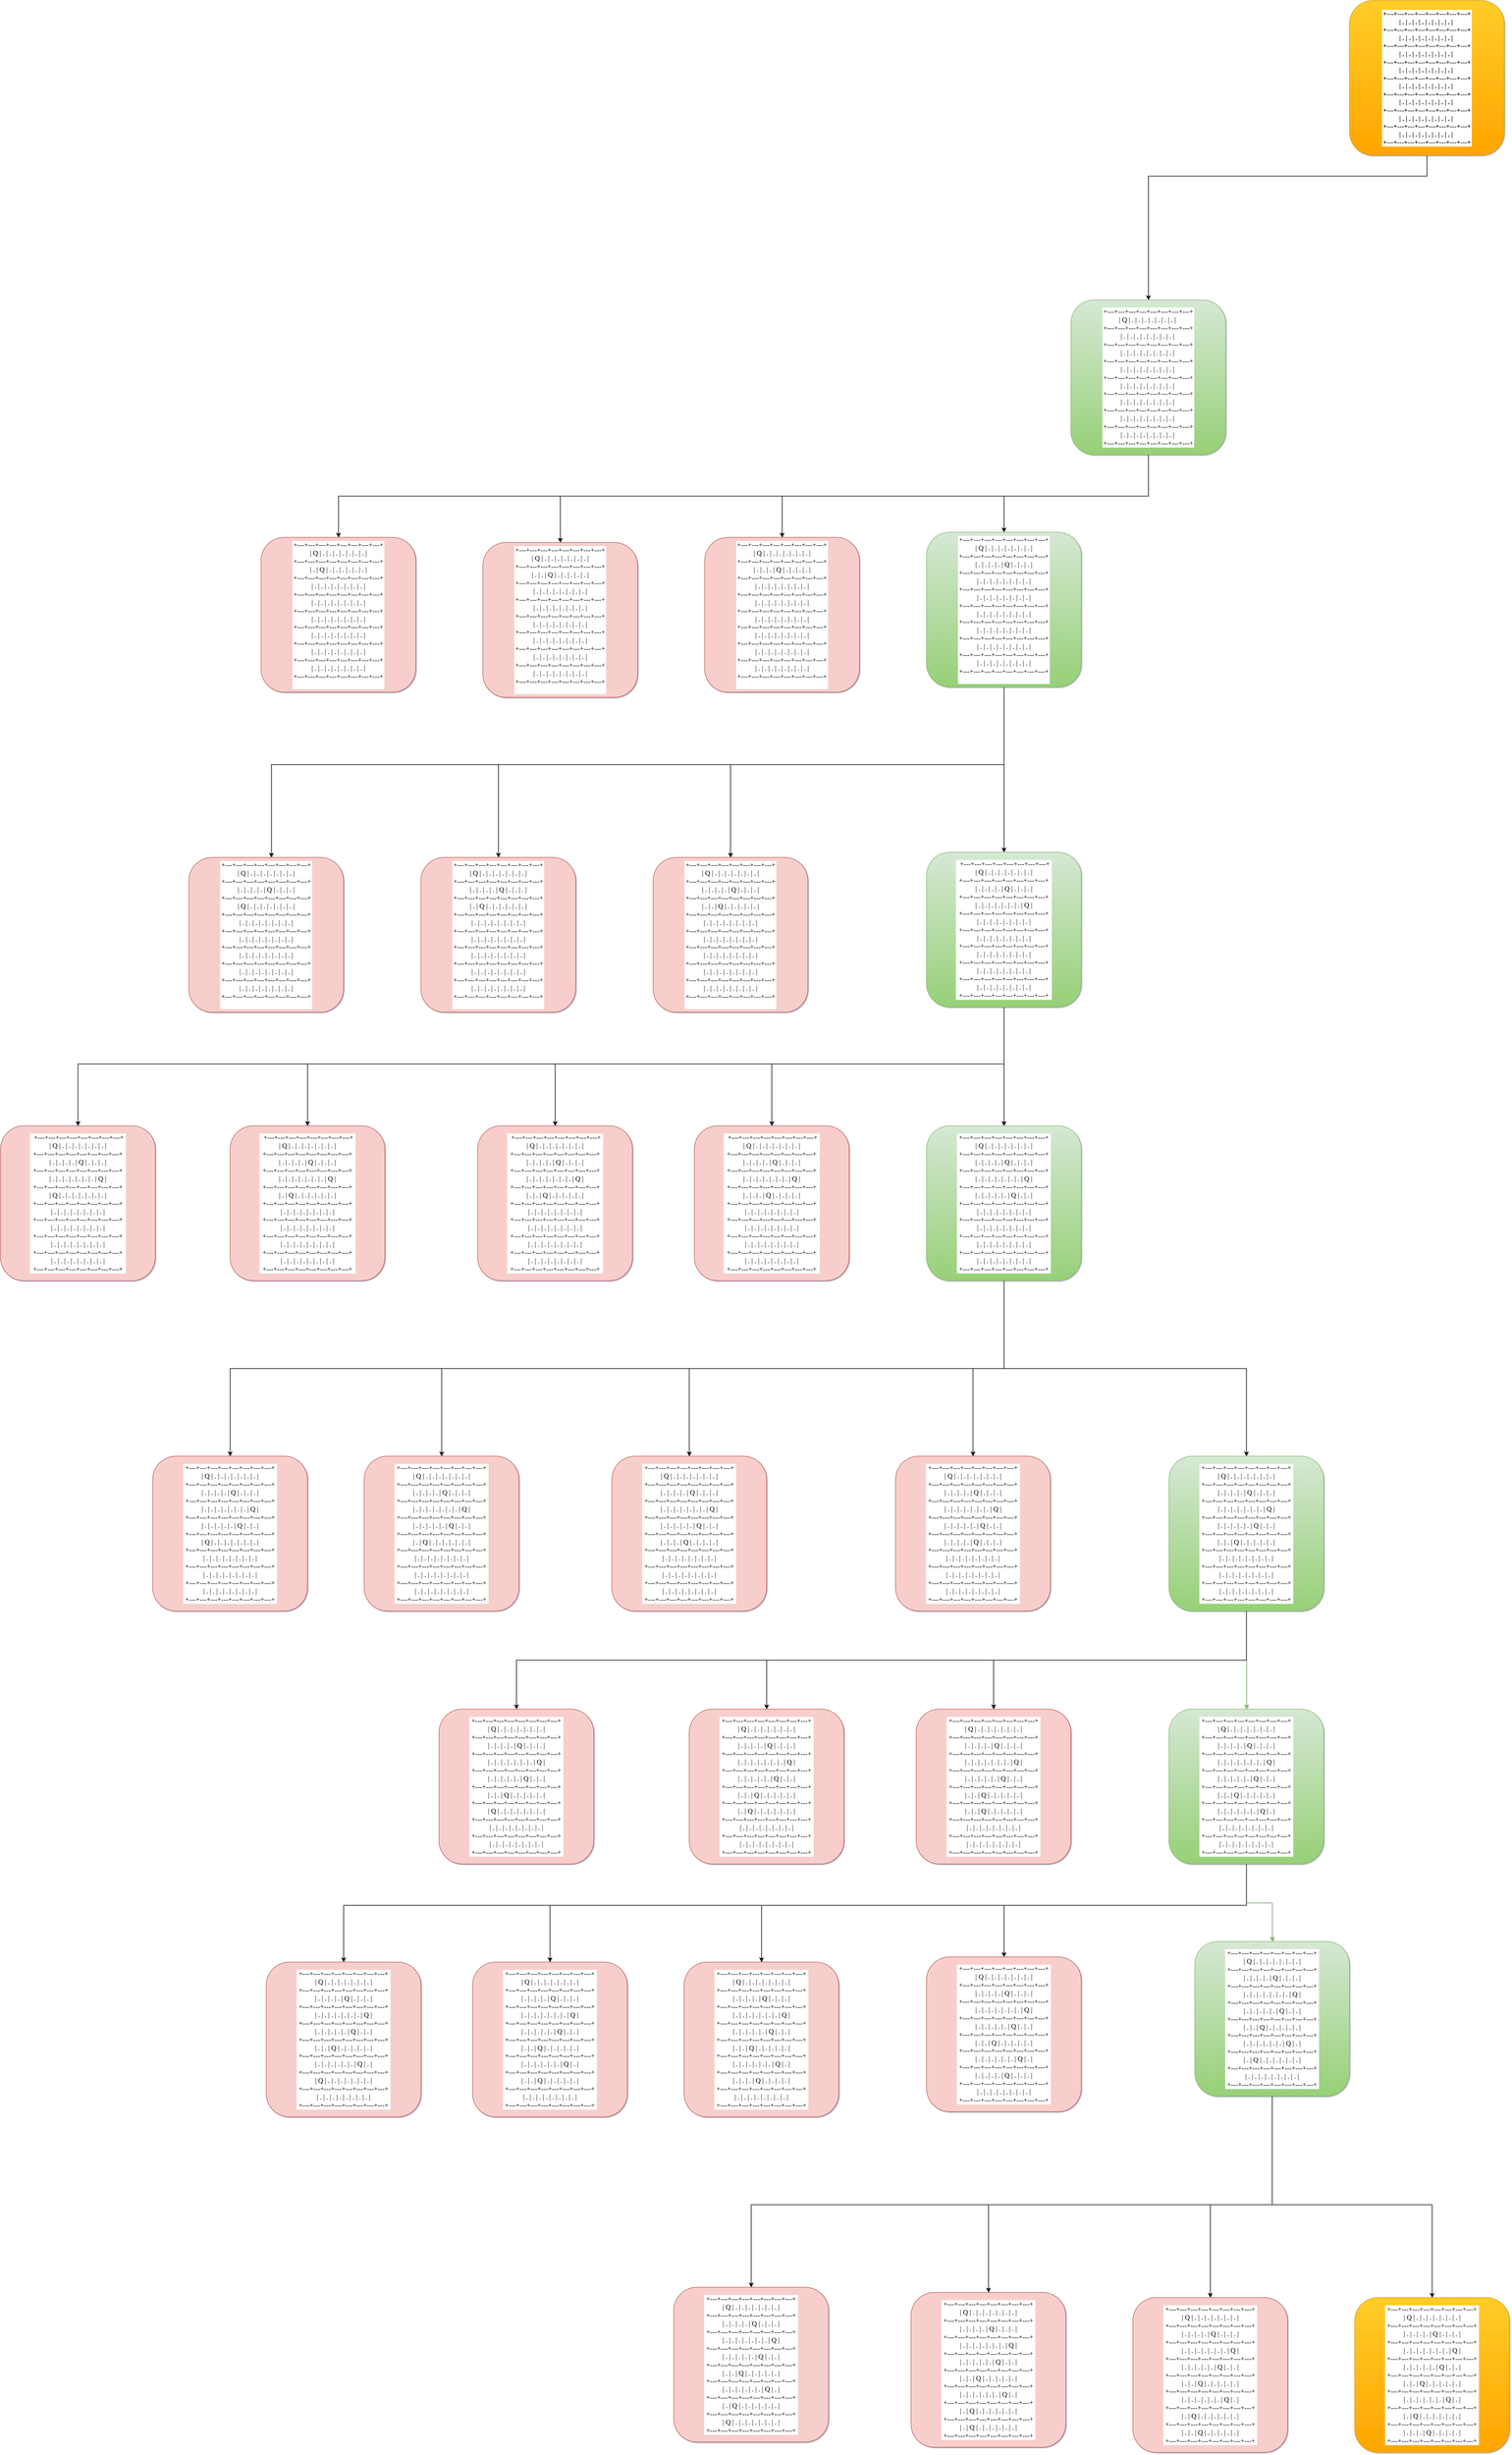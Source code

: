 <mxfile version="24.1.0" type="device">
  <diagram name="Page-1" id="lQq1lRdGTu987LEh8UeJ">
    <mxGraphModel dx="12040" dy="5160" grid="1" gridSize="26" guides="1" tooltips="1" connect="1" arrows="1" fold="1" page="1" pageScale="1" pageWidth="850" pageHeight="1100" background="#ffffff" math="0" shadow="1">
      <root>
        <mxCell id="0" />
        <mxCell id="1" parent="0" />
        <mxCell id="v4ZDc3-o21Q33p204Lgi-15" style="edgeStyle=orthogonalEdgeStyle;rounded=0;orthogonalLoop=1;jettySize=auto;html=1;entryX=0.5;entryY=0;entryDx=0;entryDy=0;" parent="1" source="v4ZDc3-o21Q33p204Lgi-1" target="v4ZDc3-o21Q33p204Lgi-5" edge="1">
          <mxGeometry relative="1" as="geometry">
            <Array as="points">
              <mxPoint x="-900" y="530" />
            </Array>
          </mxGeometry>
        </mxCell>
        <mxCell id="v4ZDc3-o21Q33p204Lgi-1" value="&lt;div style=&quot;background-color: rgb(255, 255, 255); padding: 0px 2px; font-size: 13px;&quot;&gt;&lt;div style=&quot;font-family: Consolas; font-size: 13px; white-space: pre;&quot;&gt;&lt;p style=&quot;margin: 0px; font-size: 13px;&quot;&gt;+---+---+---+---+---+---+---+---+&lt;/p&gt;&lt;p style=&quot;margin: 0px; font-size: 13px;&quot;&gt;| . | . | . | . | . | . | . | . | &lt;/p&gt;&lt;p style=&quot;margin: 0px; font-size: 13px;&quot;&gt;+---+---+---+---+---+---+---+---+&lt;/p&gt;&lt;p style=&quot;margin: 0px; font-size: 13px;&quot;&gt;| . | . | . | . | . | . | . | . | &lt;/p&gt;&lt;p style=&quot;margin: 0px; font-size: 13px;&quot;&gt;+---+---+---+---+---+---+---+---+&lt;/p&gt;&lt;p style=&quot;margin: 0px; font-size: 13px;&quot;&gt;| . | . | . | . | . | . | . | . | &lt;/p&gt;&lt;p style=&quot;margin: 0px; font-size: 13px;&quot;&gt;+---+---+---+---+---+---+---+---+&lt;/p&gt;&lt;p style=&quot;margin: 0px; font-size: 13px;&quot;&gt;| . | . | . | . | . | . | . | . | &lt;/p&gt;&lt;p style=&quot;margin: 0px; font-size: 13px;&quot;&gt;+---+---+---+---+---+---+---+---+&lt;/p&gt;&lt;p style=&quot;margin: 0px; font-size: 13px;&quot;&gt;| . | . | . | . | . | . | . | . | &lt;/p&gt;&lt;p style=&quot;margin: 0px; font-size: 13px;&quot;&gt;+---+---+---+---+---+---+---+---+&lt;/p&gt;&lt;p style=&quot;margin: 0px; font-size: 13px;&quot;&gt;| . | . | . | . | . | . | . | . | &lt;/p&gt;&lt;p style=&quot;margin: 0px; font-size: 13px;&quot;&gt;+---+---+---+---+---+---+---+---+&lt;/p&gt;&lt;p style=&quot;margin: 0px; font-size: 13px;&quot;&gt;| . | . | . | . | . | . | . | . | &lt;/p&gt;&lt;p style=&quot;margin: 0px; font-size: 13px;&quot;&gt;+---+---+---+---+---+---+---+---+&lt;/p&gt;&lt;p style=&quot;margin: 0px; font-size: 13px;&quot;&gt;| . | . | . | . | . | . | . | . | &lt;/p&gt;&lt;p style=&quot;margin: 0px; font-size: 13px;&quot;&gt;+---+---+---+---+---+---+---+---+&lt;/p&gt;&lt;/div&gt;&lt;/div&gt;" style="rounded=1;whiteSpace=wrap;html=1;fillColor=#ffcd28;strokeColor=#d79b00;fontStyle=1;align=center;fontSize=13;verticalAlign=middle;gradientColor=#ffa500;" parent="1" vertex="1">
          <mxGeometry x="-510" y="190" width="300" height="300" as="geometry" />
        </mxCell>
        <mxCell id="v4ZDc3-o21Q33p204Lgi-31" style="edgeStyle=orthogonalEdgeStyle;rounded=0;orthogonalLoop=1;jettySize=auto;html=1;exitX=0.5;exitY=1;exitDx=0;exitDy=0;" parent="1" source="v4ZDc3-o21Q33p204Lgi-5" target="v4ZDc3-o21Q33p204Lgi-19" edge="1">
          <mxGeometry relative="1" as="geometry" />
        </mxCell>
        <mxCell id="v4ZDc3-o21Q33p204Lgi-32" style="edgeStyle=orthogonalEdgeStyle;rounded=0;orthogonalLoop=1;jettySize=auto;html=1;exitX=0.5;exitY=1;exitDx=0;exitDy=0;" parent="1" source="v4ZDc3-o21Q33p204Lgi-5" target="v4ZDc3-o21Q33p204Lgi-20" edge="1">
          <mxGeometry relative="1" as="geometry">
            <Array as="points">
              <mxPoint x="-900" y="1150" />
              <mxPoint x="-2040" y="1150" />
            </Array>
          </mxGeometry>
        </mxCell>
        <mxCell id="v4ZDc3-o21Q33p204Lgi-33" style="edgeStyle=orthogonalEdgeStyle;rounded=0;orthogonalLoop=1;jettySize=auto;html=1;exitX=0.5;exitY=1;exitDx=0;exitDy=0;entryX=0.5;entryY=0;entryDx=0;entryDy=0;" parent="1" source="v4ZDc3-o21Q33p204Lgi-5" target="v4ZDc3-o21Q33p204Lgi-21" edge="1">
          <mxGeometry relative="1" as="geometry" />
        </mxCell>
        <mxCell id="v4ZDc3-o21Q33p204Lgi-34" style="edgeStyle=orthogonalEdgeStyle;rounded=0;orthogonalLoop=1;jettySize=auto;html=1;exitX=0.5;exitY=1;exitDx=0;exitDy=0;entryX=0.5;entryY=0;entryDx=0;entryDy=0;" parent="1" source="v4ZDc3-o21Q33p204Lgi-5" target="v4ZDc3-o21Q33p204Lgi-22" edge="1">
          <mxGeometry relative="1" as="geometry">
            <Array as="points">
              <mxPoint x="-900" y="1150" />
              <mxPoint x="-1180" y="1150" />
            </Array>
          </mxGeometry>
        </mxCell>
        <mxCell id="v4ZDc3-o21Q33p204Lgi-5" value="&lt;div style=&quot;background-color:#ffffff;padding:0px 2px 0px 2px;&quot;&gt;&lt;div style=&quot;font-family: Consolas; font-size: 10pt; white-space: pre;&quot;&gt;&lt;p style=&quot;margin:0;&quot;&gt;+---+---+---+---+---+---+---+---+&lt;/p&gt;&lt;p style=&quot;margin:0;&quot;&gt;| Q | . | . | . | . | . | . | . | &lt;/p&gt;&lt;p style=&quot;margin:0;&quot;&gt;+---+---+---+---+---+---+---+---+&lt;/p&gt;&lt;p style=&quot;margin:0;&quot;&gt;| . | . | . | . | . | . | . | . | &lt;/p&gt;&lt;p style=&quot;margin:0;&quot;&gt;+---+---+---+---+---+---+---+---+&lt;/p&gt;&lt;p style=&quot;margin:0;&quot;&gt;| . | . | . | . | . | . | . | . | &lt;/p&gt;&lt;p style=&quot;margin:0;&quot;&gt;+---+---+---+---+---+---+---+---+&lt;/p&gt;&lt;p style=&quot;margin:0;&quot;&gt;| . | . | . | . | . | . | . | . | &lt;/p&gt;&lt;p style=&quot;margin:0;&quot;&gt;+---+---+---+---+---+---+---+---+&lt;/p&gt;&lt;p style=&quot;margin:0;&quot;&gt;| . | . | . | . | . | . | . | . | &lt;/p&gt;&lt;p style=&quot;margin:0;&quot;&gt;+---+---+---+---+---+---+---+---+&lt;/p&gt;&lt;p style=&quot;margin:0;&quot;&gt;| . | . | . | . | . | . | . | . | &lt;/p&gt;&lt;p style=&quot;margin:0;&quot;&gt;+---+---+---+---+---+---+---+---+&lt;/p&gt;&lt;p style=&quot;margin:0;&quot;&gt;| . | . | . | . | . | . | . | . | &lt;/p&gt;&lt;p style=&quot;margin:0;&quot;&gt;+---+---+---+---+---+---+---+---+&lt;/p&gt;&lt;p style=&quot;margin:0;&quot;&gt;| . | . | . | . | . | . | . | . | &lt;/p&gt;&lt;p style=&quot;margin:0;&quot;&gt;+---+---+---+---+---+---+---+---+&lt;/p&gt;&lt;/div&gt;&lt;/div&gt;" style="rounded=1;whiteSpace=wrap;html=1;fillColor=#d5e8d4;strokeColor=#82b366;gradientColor=#97d077;" parent="1" vertex="1">
          <mxGeometry x="-1050" y="770" width="300" height="300" as="geometry" />
        </mxCell>
        <mxCell id="v4ZDc3-o21Q33p204Lgi-19" value="&lt;div style=&quot;background-color:#ffffff;padding:0px 2px 0px 2px;&quot;&gt;&lt;div style=&quot;&quot;&gt;&lt;p style=&quot;margin: 0px;&quot;&gt;&lt;font face=&quot;Consolas&quot;&gt;&lt;span style=&quot;font-size: 13.333px; white-space: pre;&quot;&gt;+---+---+---+---+---+---+---+---+&lt;br/&gt;| Q | . | . | . | . | . | . | . |&lt;br/&gt;+---+---+---+---+---+---+---+---+&lt;br/&gt;| . | Q | . | . | . | . | . | . |&lt;br/&gt;+---+---+---+---+---+---+---+---+&lt;br/&gt;| . | . | . | . | . | . | . | . |&lt;br/&gt;+---+---+---+---+---+---+---+---+&lt;br/&gt;| . | . | . | . | . | . | . | . |&lt;br/&gt;+---+---+---+---+---+---+---+---+&lt;br/&gt;| . | . | . | . | . | . | . | . |&lt;br/&gt;+---+---+---+---+---+---+---+---+&lt;br/&gt;| . | . | . | . | . | . | . | . |&lt;br/&gt;+---+---+---+---+---+---+---+---+&lt;br/&gt;| . | . | . | . | . | . | . | . |&lt;br/&gt;+---+---+---+---+---+---+---+---+&lt;br/&gt;| . | . | . | . | . | . | . | . |&lt;br/&gt;+---+---+---+---+---+---+---+---+&lt;br/&gt;&lt;/span&gt;&lt;/font&gt;&lt;/p&gt;&lt;div style=&quot;font-family: Consolas; font-size: 10pt; white-space: pre;&quot;&gt;&lt;br&gt;&lt;/div&gt;&lt;/div&gt;&lt;/div&gt;" style="rounded=1;whiteSpace=wrap;html=1;fillColor=#f8cecc;strokeColor=#b85450;" parent="1" vertex="1">
          <mxGeometry x="-2620" y="1230" width="300" height="300" as="geometry" />
        </mxCell>
        <mxCell id="v4ZDc3-o21Q33p204Lgi-20" value="&lt;div style=&quot;background-color:#ffffff;padding:0px 2px 0px 2px;&quot;&gt;&lt;div style=&quot;&quot;&gt;&lt;p style=&quot;margin: 0px;&quot;&gt;&lt;font face=&quot;Consolas&quot;&gt;&lt;span style=&quot;font-size: 13.333px; white-space: pre;&quot;&gt;+---+---+---+---+---+---+---+---+&lt;br/&gt;| Q | . | . | . | . | . | . | . |&lt;br/&gt;+---+---+---+---+---+---+---+---+&lt;br/&gt;| . | . | Q | . | . | . | . | . |&lt;br/&gt;+---+---+---+---+---+---+---+---+&lt;br/&gt;| . | . | . | . | . | . | . | . |&lt;br/&gt;+---+---+---+---+---+---+---+---+&lt;br/&gt;| . | . | . | . | . | . | . | . |&lt;br/&gt;+---+---+---+---+---+---+---+---+&lt;br/&gt;| . | . | . | . | . | . | . | . |&lt;br/&gt;+---+---+---+---+---+---+---+---+&lt;br/&gt;| . | . | . | . | . | . | . | . |&lt;br/&gt;+---+---+---+---+---+---+---+---+&lt;br/&gt;| . | . | . | . | . | . | . | . |&lt;br/&gt;+---+---+---+---+---+---+---+---+&lt;br/&gt;| . | . | . | . | . | . | . | . |&lt;br/&gt;+---+---+---+---+---+---+---+---+&lt;br/&gt;&lt;/span&gt;&lt;/font&gt;&lt;/p&gt;&lt;div style=&quot;font-family: Consolas; font-size: 10pt; white-space: pre;&quot;&gt;&lt;br&gt;&lt;/div&gt;&lt;/div&gt;&lt;/div&gt;" style="rounded=1;whiteSpace=wrap;html=1;fillColor=#f8cecc;strokeColor=#b85450;" parent="1" vertex="1">
          <mxGeometry x="-2190" y="1240" width="300" height="300" as="geometry" />
        </mxCell>
        <mxCell id="v4ZDc3-o21Q33p204Lgi-21" value="&lt;div style=&quot;background-color:#ffffff;padding:0px 2px 0px 2px;&quot;&gt;&lt;div style=&quot;&quot;&gt;&lt;p style=&quot;margin: 0px;&quot;&gt;&lt;font face=&quot;Consolas&quot;&gt;&lt;span style=&quot;font-size: 13.333px; white-space: pre;&quot;&gt;+---+---+---+---+---+---+---+---+&lt;br/&gt;| Q | . | . | . | . | . | . | . |&lt;br/&gt;+---+---+---+---+---+---+---+---+&lt;br/&gt;| . | . | . | Q | . | . | . | . |&lt;br/&gt;+---+---+---+---+---+---+---+---+&lt;br/&gt;| . | . | . | . | . | . | . | . |&lt;br/&gt;+---+---+---+---+---+---+---+---+&lt;br/&gt;| . | . | . | . | . | . | . | . |&lt;br/&gt;+---+---+---+---+---+---+---+---+&lt;br/&gt;| . | . | . | . | . | . | . | . |&lt;br/&gt;+---+---+---+---+---+---+---+---+&lt;br/&gt;| . | . | . | . | . | . | . | . |&lt;br/&gt;+---+---+---+---+---+---+---+---+&lt;br/&gt;| . | . | . | . | . | . | . | . |&lt;br/&gt;+---+---+---+---+---+---+---+---+&lt;br/&gt;| . | . | . | . | . | . | . | . |&lt;br/&gt;+---+---+---+---+---+---+---+---+&lt;br/&gt;&lt;/span&gt;&lt;/font&gt;&lt;/p&gt;&lt;div style=&quot;font-family: Consolas; font-size: 10pt; white-space: pre;&quot;&gt;&lt;br&gt;&lt;/div&gt;&lt;/div&gt;&lt;/div&gt;" style="rounded=1;whiteSpace=wrap;html=1;fillColor=#f8cecc;strokeColor=#b85450;" parent="1" vertex="1">
          <mxGeometry x="-1760" y="1230" width="300" height="300" as="geometry" />
        </mxCell>
        <mxCell id="v4ZDc3-o21Q33p204Lgi-36" style="edgeStyle=orthogonalEdgeStyle;rounded=0;orthogonalLoop=1;jettySize=auto;html=1;exitX=0.5;exitY=1;exitDx=0;exitDy=0;entryX=0.5;entryY=0;entryDx=0;entryDy=0;" parent="1" source="v4ZDc3-o21Q33p204Lgi-22" target="v4ZDc3-o21Q33p204Lgi-35" edge="1">
          <mxGeometry relative="1" as="geometry" />
        </mxCell>
        <mxCell id="v4ZDc3-o21Q33p204Lgi-96" style="edgeStyle=orthogonalEdgeStyle;rounded=0;orthogonalLoop=1;jettySize=auto;html=1;exitX=0.5;exitY=1;exitDx=0;exitDy=0;entryX=0.5;entryY=0;entryDx=0;entryDy=0;" parent="1" source="v4ZDc3-o21Q33p204Lgi-22" target="v4ZDc3-o21Q33p204Lgi-88" edge="1">
          <mxGeometry relative="1" as="geometry">
            <Array as="points">
              <mxPoint x="-1180" y="1670" />
              <mxPoint x="-1710" y="1670" />
            </Array>
          </mxGeometry>
        </mxCell>
        <mxCell id="v4ZDc3-o21Q33p204Lgi-97" style="edgeStyle=orthogonalEdgeStyle;rounded=0;orthogonalLoop=1;jettySize=auto;html=1;exitX=0.5;exitY=1;exitDx=0;exitDy=0;entryX=0.5;entryY=0;entryDx=0;entryDy=0;" parent="1" source="v4ZDc3-o21Q33p204Lgi-22" target="v4ZDc3-o21Q33p204Lgi-87" edge="1">
          <mxGeometry relative="1" as="geometry">
            <Array as="points">
              <mxPoint x="-1180" y="1670" />
              <mxPoint x="-2160" y="1670" />
            </Array>
          </mxGeometry>
        </mxCell>
        <mxCell id="v4ZDc3-o21Q33p204Lgi-98" style="edgeStyle=orthogonalEdgeStyle;rounded=0;orthogonalLoop=1;jettySize=auto;html=1;exitX=0.5;exitY=1;exitDx=0;exitDy=0;" parent="1" source="v4ZDc3-o21Q33p204Lgi-22" target="v4ZDc3-o21Q33p204Lgi-86" edge="1">
          <mxGeometry relative="1" as="geometry">
            <Array as="points">
              <mxPoint x="-1180" y="1670" />
              <mxPoint x="-2600" y="1670" />
            </Array>
          </mxGeometry>
        </mxCell>
        <mxCell id="v4ZDc3-o21Q33p204Lgi-22" value="&lt;div style=&quot;background-color:#ffffff;padding:0px 2px 0px 2px;&quot;&gt;&lt;div style=&quot;&quot;&gt;&lt;p style=&quot;margin: 0px;&quot;&gt;&lt;font face=&quot;Consolas&quot;&gt;&lt;span style=&quot;font-size: 13.333px; white-space: pre;&quot;&gt;+---+---+---+---+---+---+---+---+&lt;br/&gt;| Q | . | . | . | . | . | . | . |&lt;br/&gt;+---+---+---+---+---+---+---+---+&lt;br/&gt;| . | . | . | . | Q | . | . | . |&lt;br/&gt;+---+---+---+---+---+---+---+---+&lt;br/&gt;| . | . | . | . | . | . | . | . |&lt;br/&gt;+---+---+---+---+---+---+---+---+&lt;br/&gt;| . | . | . | . | . | . | . | . |&lt;br/&gt;+---+---+---+---+---+---+---+---+&lt;br/&gt;| . | . | . | . | . | . | . | . |&lt;br/&gt;+---+---+---+---+---+---+---+---+&lt;br/&gt;| . | . | . | . | . | . | . | . |&lt;br/&gt;+---+---+---+---+---+---+---+---+&lt;br/&gt;| . | . | . | . | . | . | . | . |&lt;br/&gt;+---+---+---+---+---+---+---+---+&lt;br/&gt;| . | . | . | . | . | . | . | . |&lt;br/&gt;+---+---+---+---+---+---+---+---+&lt;br/&gt;&lt;/span&gt;&lt;/font&gt;&lt;/p&gt;&lt;div style=&quot;font-family: Consolas; font-size: 10pt; white-space: pre;&quot;&gt;&lt;br&gt;&lt;/div&gt;&lt;/div&gt;&lt;/div&gt;" style="rounded=1;whiteSpace=wrap;html=1;fillColor=#d5e8d4;strokeColor=#82b366;gradientColor=#97d077;" parent="1" vertex="1">
          <mxGeometry x="-1330" y="1220" width="300" height="300" as="geometry" />
        </mxCell>
        <mxCell id="v4ZDc3-o21Q33p204Lgi-37" style="edgeStyle=orthogonalEdgeStyle;rounded=0;orthogonalLoop=1;jettySize=auto;html=1;exitX=0.5;exitY=1;exitDx=0;exitDy=0;entryX=0.5;entryY=0;entryDx=0;entryDy=0;" parent="1" target="v4ZDc3-o21Q33p204Lgi-76" edge="1">
          <mxGeometry relative="1" as="geometry">
            <mxPoint x="-1175.0" y="2350.0" as="targetPoint" />
            <mxPoint x="-1185.0" y="2140" as="sourcePoint" />
            <Array as="points">
              <mxPoint x="-1180" y="2140" />
            </Array>
          </mxGeometry>
        </mxCell>
        <mxCell id="v4ZDc3-o21Q33p204Lgi-109" style="edgeStyle=orthogonalEdgeStyle;rounded=0;orthogonalLoop=1;jettySize=auto;html=1;exitX=0.5;exitY=1;exitDx=0;exitDy=0;entryX=0.5;entryY=0;entryDx=0;entryDy=0;" parent="1" source="v4ZDc3-o21Q33p204Lgi-35" target="v4ZDc3-o21Q33p204Lgi-102" edge="1">
          <mxGeometry relative="1" as="geometry">
            <Array as="points">
              <mxPoint x="-1180" y="2250" />
              <mxPoint x="-1630" y="2250" />
            </Array>
          </mxGeometry>
        </mxCell>
        <mxCell id="v4ZDc3-o21Q33p204Lgi-110" style="edgeStyle=orthogonalEdgeStyle;rounded=0;orthogonalLoop=1;jettySize=auto;html=1;exitX=0.5;exitY=1;exitDx=0;exitDy=0;entryX=0.5;entryY=0;entryDx=0;entryDy=0;" parent="1" source="v4ZDc3-o21Q33p204Lgi-35" target="v4ZDc3-o21Q33p204Lgi-101" edge="1">
          <mxGeometry relative="1" as="geometry">
            <Array as="points">
              <mxPoint x="-1180" y="2250" />
              <mxPoint x="-2050" y="2250" />
            </Array>
          </mxGeometry>
        </mxCell>
        <mxCell id="v4ZDc3-o21Q33p204Lgi-111" style="edgeStyle=orthogonalEdgeStyle;rounded=0;orthogonalLoop=1;jettySize=auto;html=1;exitX=0.5;exitY=1;exitDx=0;exitDy=0;" parent="1" source="v4ZDc3-o21Q33p204Lgi-35" target="v4ZDc3-o21Q33p204Lgi-100" edge="1">
          <mxGeometry relative="1" as="geometry">
            <Array as="points">
              <mxPoint x="-1180" y="2250" />
              <mxPoint x="-2530" y="2250" />
            </Array>
          </mxGeometry>
        </mxCell>
        <mxCell id="v4ZDc3-o21Q33p204Lgi-112" style="edgeStyle=orthogonalEdgeStyle;rounded=0;orthogonalLoop=1;jettySize=auto;html=1;exitX=0.5;exitY=1;exitDx=0;exitDy=0;entryX=0.5;entryY=0;entryDx=0;entryDy=0;" parent="1" source="v4ZDc3-o21Q33p204Lgi-35" target="v4ZDc3-o21Q33p204Lgi-99" edge="1">
          <mxGeometry relative="1" as="geometry">
            <Array as="points">
              <mxPoint x="-1180" y="2250" />
              <mxPoint x="-2975" y="2250" />
            </Array>
          </mxGeometry>
        </mxCell>
        <mxCell id="v4ZDc3-o21Q33p204Lgi-35" value="&lt;div style=&quot;background-color:#ffffff;padding:0px 2px 0px 2px;&quot;&gt;&lt;div style=&quot;&quot;&gt;&lt;div style=&quot;padding: 0px 2px;&quot;&gt;&lt;div style=&quot;font-family: Consolas; font-size: 10pt; white-space: pre;&quot;&gt;&lt;p style=&quot;margin:0;&quot;&gt; +---+---+---+---+---+---+---+---+&lt;/p&gt;&lt;p style=&quot;margin:0;&quot;&gt;| Q | . | . | . | . | . | . | . |&lt;/p&gt;&lt;p style=&quot;margin:0;&quot;&gt;+---+---+---+---+---+---+---+---+&lt;/p&gt;&lt;p style=&quot;margin:0;&quot;&gt;| . | . | . | . | Q | . | . | . |&lt;/p&gt;&lt;p style=&quot;margin:0;&quot;&gt;+---+---+---+---+---+---+---+---+&lt;/p&gt;&lt;p style=&quot;margin:0;&quot;&gt;| . | . | . | . | . | . | . | Q |&lt;/p&gt;&lt;p style=&quot;margin:0;&quot;&gt;+---+---+---+---+---+---+---+---+&lt;/p&gt;&lt;p style=&quot;margin:0;&quot;&gt;| . | . | . | . | . | . | . | . |&lt;/p&gt;&lt;p style=&quot;margin:0;&quot;&gt;+---+---+---+---+---+---+---+---+&lt;/p&gt;&lt;p style=&quot;margin:0;&quot;&gt;| . | . | . | . | . | . | . | . |&lt;/p&gt;&lt;p style=&quot;margin:0;&quot;&gt;+---+---+---+---+---+---+---+---+&lt;/p&gt;&lt;p style=&quot;margin:0;&quot;&gt;| . | . | . | . | . | . | . | . |&lt;/p&gt;&lt;p style=&quot;margin:0;&quot;&gt;+---+---+---+---+---+---+---+---+&lt;/p&gt;&lt;p style=&quot;margin:0;&quot;&gt;| . | . | . | . | . | . | . | . |&lt;/p&gt;&lt;p style=&quot;margin:0;&quot;&gt;+---+---+---+---+---+---+---+---+&lt;/p&gt;&lt;p style=&quot;margin:0;&quot;&gt;| . | . | . | . | . | . | . | . |&lt;/p&gt;&lt;p style=&quot;margin:0;&quot;&gt;+---+---+---+---+---+---+---+---+&lt;/p&gt;&lt;/div&gt;&lt;/div&gt;&lt;/div&gt;&lt;/div&gt;" style="rounded=1;whiteSpace=wrap;html=1;fillColor=#d5e8d4;strokeColor=#82b366;gradientColor=#97d077;" parent="1" vertex="1">
          <mxGeometry x="-1330" y="1840" width="300" height="300" as="geometry" />
        </mxCell>
        <mxCell id="v4ZDc3-o21Q33p204Lgi-81" style="edgeStyle=orthogonalEdgeStyle;rounded=0;orthogonalLoop=1;jettySize=auto;html=1;exitX=0.5;exitY=1;exitDx=0;exitDy=0;entryX=0.5;entryY=0;entryDx=0;entryDy=0;fillColor=#d5e8d4;gradientColor=#97d077;strokeColor=#82b366;" parent="1" source="v4ZDc3-o21Q33p204Lgi-74" target="v4ZDc3-o21Q33p204Lgi-79" edge="1">
          <mxGeometry relative="1" as="geometry" />
        </mxCell>
        <mxCell id="v4ZDc3-o21Q33p204Lgi-152" style="edgeStyle=orthogonalEdgeStyle;rounded=0;orthogonalLoop=1;jettySize=auto;html=1;exitX=0.5;exitY=1;exitDx=0;exitDy=0;" parent="1" source="v4ZDc3-o21Q33p204Lgi-74" target="v4ZDc3-o21Q33p204Lgi-141" edge="1">
          <mxGeometry relative="1" as="geometry">
            <Array as="points">
              <mxPoint x="-710" y="3880" />
              <mxPoint x="-2460" y="3880" />
            </Array>
          </mxGeometry>
        </mxCell>
        <mxCell id="v4ZDc3-o21Q33p204Lgi-153" style="edgeStyle=orthogonalEdgeStyle;rounded=0;orthogonalLoop=1;jettySize=auto;html=1;exitX=0.5;exitY=1;exitDx=0;exitDy=0;" parent="1" source="v4ZDc3-o21Q33p204Lgi-74" target="v4ZDc3-o21Q33p204Lgi-144" edge="1">
          <mxGeometry relative="1" as="geometry">
            <Array as="points">
              <mxPoint x="-710" y="3880" />
              <mxPoint x="-1180" y="3880" />
            </Array>
          </mxGeometry>
        </mxCell>
        <mxCell id="v4ZDc3-o21Q33p204Lgi-154" style="edgeStyle=orthogonalEdgeStyle;rounded=0;orthogonalLoop=1;jettySize=auto;html=1;exitX=0.5;exitY=1;exitDx=0;exitDy=0;entryX=0.5;entryY=0;entryDx=0;entryDy=0;" parent="1" source="v4ZDc3-o21Q33p204Lgi-74" target="v4ZDc3-o21Q33p204Lgi-143" edge="1">
          <mxGeometry relative="1" as="geometry">
            <Array as="points">
              <mxPoint x="-710" y="3880" />
              <mxPoint x="-1650" y="3880" />
            </Array>
          </mxGeometry>
        </mxCell>
        <mxCell id="v4ZDc3-o21Q33p204Lgi-155" style="edgeStyle=orthogonalEdgeStyle;rounded=0;orthogonalLoop=1;jettySize=auto;html=1;exitX=0.5;exitY=1;exitDx=0;exitDy=0;" parent="1" source="v4ZDc3-o21Q33p204Lgi-74" target="v4ZDc3-o21Q33p204Lgi-142" edge="1">
          <mxGeometry relative="1" as="geometry">
            <Array as="points">
              <mxPoint x="-710" y="3880" />
              <mxPoint x="-2060" y="3880" />
            </Array>
          </mxGeometry>
        </mxCell>
        <mxCell id="v4ZDc3-o21Q33p204Lgi-74" value="&lt;div style=&quot;background-color:#ffffff;padding:0px 2px 0px 2px;&quot;&gt;&lt;div style=&quot;&quot;&gt;&lt;div style=&quot;padding: 0px 2px;&quot;&gt;&lt;div style=&quot;font-family: Consolas; font-size: 10pt; white-space: pre;&quot;&gt;&lt;p style=&quot;margin:0;&quot;&gt;+---+---+---+---+---+---+---+---+&lt;/p&gt;&lt;p style=&quot;margin:0;&quot;&gt;| Q | . | . | . | . | . | . | . |&lt;/p&gt;&lt;p style=&quot;margin:0;&quot;&gt;+---+---+---+---+---+---+---+---+&lt;/p&gt;&lt;p style=&quot;margin:0;&quot;&gt;| . | . | . | . | Q | . | . | . |&lt;/p&gt;&lt;p style=&quot;margin:0;&quot;&gt;+---+---+---+---+---+---+---+---+&lt;/p&gt;&lt;p style=&quot;margin:0;&quot;&gt;| . | . | . | . | . | . | . | Q |&lt;/p&gt;&lt;p style=&quot;margin:0;&quot;&gt;+---+---+---+---+---+---+---+---+&lt;/p&gt;&lt;p style=&quot;margin:0;&quot;&gt;| . | . | . | . | . | Q | . | . |&lt;/p&gt;&lt;p style=&quot;margin:0;&quot;&gt;+---+---+---+---+---+---+---+---+&lt;/p&gt;&lt;p style=&quot;margin:0;&quot;&gt;| . | . | Q | . | . | . | . | . |&lt;/p&gt;&lt;p style=&quot;margin:0;&quot;&gt;+---+---+---+---+---+---+---+---+&lt;/p&gt;&lt;p style=&quot;margin:0;&quot;&gt;| . | . | . | . | . | . | Q | . |&lt;/p&gt;&lt;p style=&quot;margin:0;&quot;&gt;+---+---+---+---+---+---+---+---+&lt;/p&gt;&lt;p style=&quot;margin:0;&quot;&gt;| . | . | . | . | . | . | . | . |&lt;/p&gt;&lt;p style=&quot;margin:0;&quot;&gt;+---+---+---+---+---+---+---+---+&lt;/p&gt;&lt;p style=&quot;margin:0;&quot;&gt;| . | . | . | . | . | . | . | . |&lt;/p&gt;&lt;p style=&quot;margin:0;&quot;&gt;+---+---+---+---+---+---+---+---+&lt;/p&gt;&lt;/div&gt;&lt;/div&gt;&lt;/div&gt;&lt;/div&gt;" style="rounded=1;whiteSpace=wrap;html=1;fillColor=#d5e8d4;strokeColor=#82b366;gradientColor=#97d077;" parent="1" vertex="1">
          <mxGeometry x="-860" y="3500" width="300" height="300" as="geometry" />
        </mxCell>
        <mxCell id="v4ZDc3-o21Q33p204Lgi-78" style="edgeStyle=orthogonalEdgeStyle;rounded=0;orthogonalLoop=1;jettySize=auto;html=1;exitX=0.5;exitY=1;exitDx=0;exitDy=0;entryX=0.5;entryY=0;entryDx=0;entryDy=0;fillColor=#d5e8d4;gradientColor=#97d077;strokeColor=#82b366;" parent="1" source="v4ZDc3-o21Q33p204Lgi-75" target="v4ZDc3-o21Q33p204Lgi-74" edge="1">
          <mxGeometry relative="1" as="geometry">
            <mxPoint x="-520" y="2950" as="targetPoint" />
          </mxGeometry>
        </mxCell>
        <mxCell id="v4ZDc3-o21Q33p204Lgi-134" style="edgeStyle=orthogonalEdgeStyle;rounded=0;orthogonalLoop=1;jettySize=auto;html=1;exitX=0.5;exitY=1;exitDx=0;exitDy=0;" parent="1" source="v4ZDc3-o21Q33p204Lgi-75" target="v4ZDc3-o21Q33p204Lgi-127" edge="1">
          <mxGeometry relative="1" as="geometry" />
        </mxCell>
        <mxCell id="v4ZDc3-o21Q33p204Lgi-135" style="edgeStyle=orthogonalEdgeStyle;rounded=0;orthogonalLoop=1;jettySize=auto;html=1;exitX=0.5;exitY=1;exitDx=0;exitDy=0;entryX=0.5;entryY=0;entryDx=0;entryDy=0;" parent="1" source="v4ZDc3-o21Q33p204Lgi-75" target="v4ZDc3-o21Q33p204Lgi-128" edge="1">
          <mxGeometry relative="1" as="geometry" />
        </mxCell>
        <mxCell id="v4ZDc3-o21Q33p204Lgi-136" style="edgeStyle=orthogonalEdgeStyle;rounded=0;orthogonalLoop=1;jettySize=auto;html=1;exitX=0.5;exitY=1;exitDx=0;exitDy=0;entryX=0.5;entryY=0;entryDx=0;entryDy=0;" parent="1" source="v4ZDc3-o21Q33p204Lgi-75" target="v4ZDc3-o21Q33p204Lgi-129" edge="1">
          <mxGeometry relative="1" as="geometry" />
        </mxCell>
        <mxCell id="v4ZDc3-o21Q33p204Lgi-75" value="&lt;div style=&quot;background-color:#ffffff;padding:0px 2px 0px 2px;&quot;&gt;&lt;div style=&quot;&quot;&gt;&lt;div style=&quot;padding: 0px 2px;&quot;&gt;&lt;div style=&quot;font-family: Consolas; font-size: 10pt; white-space: pre;&quot;&gt;&lt;p style=&quot;margin:0;&quot;&gt;+---+---+---+---+---+---+---+---+&lt;/p&gt;&lt;p style=&quot;margin:0;&quot;&gt;| Q | . | . | . | . | . | . | . |&lt;/p&gt;&lt;p style=&quot;margin:0;&quot;&gt;+---+---+---+---+---+---+---+---+&lt;/p&gt;&lt;p style=&quot;margin:0;&quot;&gt;| . | . | . | . | Q | . | . | . |&lt;/p&gt;&lt;p style=&quot;margin:0;&quot;&gt;+---+---+---+---+---+---+---+---+&lt;/p&gt;&lt;p style=&quot;margin:0;&quot;&gt;| . | . | . | . | . | . | . | Q |&lt;/p&gt;&lt;p style=&quot;margin:0;&quot;&gt;+---+---+---+---+---+---+---+---+&lt;/p&gt;&lt;p style=&quot;margin:0;&quot;&gt;| . | . | . | . | . | Q | . | . |&lt;/p&gt;&lt;p style=&quot;margin:0;&quot;&gt;+---+---+---+---+---+---+---+---+&lt;/p&gt;&lt;p style=&quot;margin:0;&quot;&gt;| . | . | Q | . | . | . | . | . |&lt;/p&gt;&lt;p style=&quot;margin:0;&quot;&gt;+---+---+---+---+---+---+---+---+&lt;/p&gt;&lt;p style=&quot;margin:0;&quot;&gt;| . | . | . | . | . | . | . | . |&lt;/p&gt;&lt;p style=&quot;margin:0;&quot;&gt;+---+---+---+---+---+---+---+---+&lt;/p&gt;&lt;p style=&quot;margin:0;&quot;&gt;| . | . | . | . | . | . | . | . |&lt;/p&gt;&lt;p style=&quot;margin:0;&quot;&gt;+---+---+---+---+---+---+---+---+&lt;/p&gt;&lt;p style=&quot;margin:0;&quot;&gt;| . | . | . | . | . | . | . | . |&lt;/p&gt;&lt;p style=&quot;margin:0;&quot;&gt;+---+---+---+---+---+---+---+---+&lt;/p&gt;&lt;/div&gt;&lt;/div&gt;&lt;/div&gt;&lt;/div&gt;" style="rounded=1;whiteSpace=wrap;html=1;fillColor=#d5e8d4;strokeColor=#82b366;gradientColor=#97d077;" parent="1" vertex="1">
          <mxGeometry x="-860" y="3010" width="300" height="300" as="geometry" />
        </mxCell>
        <mxCell id="v4ZDc3-o21Q33p204Lgi-77" style="edgeStyle=orthogonalEdgeStyle;rounded=0;orthogonalLoop=1;jettySize=auto;html=1;exitX=0.5;exitY=1;exitDx=0;exitDy=0;entryX=0.5;entryY=0;entryDx=0;entryDy=0;" parent="1" source="v4ZDc3-o21Q33p204Lgi-76" target="v4ZDc3-o21Q33p204Lgi-75" edge="1">
          <mxGeometry relative="1" as="geometry">
            <mxPoint x="-820" y="2590" as="targetPoint" />
          </mxGeometry>
        </mxCell>
        <mxCell id="v4ZDc3-o21Q33p204Lgi-123" style="edgeStyle=orthogonalEdgeStyle;rounded=0;orthogonalLoop=1;jettySize=auto;html=1;exitX=0.5;exitY=1;exitDx=0;exitDy=0;entryX=0.5;entryY=0;entryDx=0;entryDy=0;" parent="1" source="v4ZDc3-o21Q33p204Lgi-76" target="v4ZDc3-o21Q33p204Lgi-115" edge="1">
          <mxGeometry relative="1" as="geometry" />
        </mxCell>
        <mxCell id="v4ZDc3-o21Q33p204Lgi-124" style="edgeStyle=orthogonalEdgeStyle;rounded=0;orthogonalLoop=1;jettySize=auto;html=1;exitX=0.5;exitY=1;exitDx=0;exitDy=0;entryX=0.5;entryY=0;entryDx=0;entryDy=0;" parent="1" source="v4ZDc3-o21Q33p204Lgi-76" target="v4ZDc3-o21Q33p204Lgi-119" edge="1">
          <mxGeometry relative="1" as="geometry" />
        </mxCell>
        <mxCell id="v4ZDc3-o21Q33p204Lgi-125" style="edgeStyle=orthogonalEdgeStyle;rounded=0;orthogonalLoop=1;jettySize=auto;html=1;exitX=0.5;exitY=1;exitDx=0;exitDy=0;entryX=0.5;entryY=0;entryDx=0;entryDy=0;" parent="1" source="v4ZDc3-o21Q33p204Lgi-76" target="v4ZDc3-o21Q33p204Lgi-114" edge="1">
          <mxGeometry relative="1" as="geometry" />
        </mxCell>
        <mxCell id="v4ZDc3-o21Q33p204Lgi-126" style="edgeStyle=orthogonalEdgeStyle;rounded=0;orthogonalLoop=1;jettySize=auto;html=1;exitX=0.5;exitY=1;exitDx=0;exitDy=0;entryX=0.5;entryY=0;entryDx=0;entryDy=0;" parent="1" source="v4ZDc3-o21Q33p204Lgi-76" target="v4ZDc3-o21Q33p204Lgi-113" edge="1">
          <mxGeometry relative="1" as="geometry" />
        </mxCell>
        <mxCell id="v4ZDc3-o21Q33p204Lgi-76" value="&lt;div style=&quot;background-color:#ffffff;padding:0px 2px 0px 2px;&quot;&gt;&lt;div style=&quot;&quot;&gt;&lt;div style=&quot;padding: 0px 2px;&quot;&gt;&lt;div style=&quot;font-family: Consolas; font-size: 10pt; white-space: pre;&quot;&gt;&lt;p style=&quot;margin:0;&quot;&gt;+---+---+---+---+---+---+---+---+&lt;/p&gt;&lt;p style=&quot;margin:0;&quot;&gt;| Q | . | . | . | . | . | . | . |&lt;/p&gt;&lt;p style=&quot;margin:0;&quot;&gt;+---+---+---+---+---+---+---+---+&lt;/p&gt;&lt;p style=&quot;margin:0;&quot;&gt;| . | . | . | . | Q | . | . | . |&lt;/p&gt;&lt;p style=&quot;margin:0;&quot;&gt;+---+---+---+---+---+---+---+---+&lt;/p&gt;&lt;p style=&quot;margin:0;&quot;&gt;| . | . | . | . | . | . | . | Q |&lt;/p&gt;&lt;p style=&quot;margin:0;&quot;&gt;+---+---+---+---+---+---+---+---+&lt;/p&gt;&lt;p style=&quot;margin:0;&quot;&gt;| . | . | . | . | . | Q | . | . |&lt;/p&gt;&lt;p style=&quot;margin:0;&quot;&gt;+---+---+---+---+---+---+---+---+&lt;/p&gt;&lt;p style=&quot;margin:0;&quot;&gt;| . | . | . | . | . | . | . | . |&lt;/p&gt;&lt;p style=&quot;margin:0;&quot;&gt;+---+---+---+---+---+---+---+---+&lt;/p&gt;&lt;p style=&quot;margin:0;&quot;&gt;| . | . | . | . | . | . | . | . |&lt;/p&gt;&lt;p style=&quot;margin:0;&quot;&gt;+---+---+---+---+---+---+---+---+&lt;/p&gt;&lt;p style=&quot;margin:0;&quot;&gt;| . | . | . | . | . | . | . | . |&lt;/p&gt;&lt;p style=&quot;margin:0;&quot;&gt;+---+---+---+---+---+---+---+---+&lt;/p&gt;&lt;p style=&quot;margin:0;&quot;&gt;| . | . | . | . | . | . | . | . |&lt;/p&gt;&lt;p style=&quot;margin:0;&quot;&gt;+---+---+---+---+---+---+---+---+&lt;/p&gt;&lt;/div&gt;&lt;/div&gt;&lt;/div&gt;&lt;/div&gt;" style="rounded=1;whiteSpace=wrap;html=1;fillColor=#d5e8d4;strokeColor=#82b366;gradientColor=#97d077;" parent="1" vertex="1">
          <mxGeometry x="-1330" y="2370" width="300" height="300" as="geometry" />
        </mxCell>
        <mxCell id="v4ZDc3-o21Q33p204Lgi-84" style="edgeStyle=orthogonalEdgeStyle;rounded=0;orthogonalLoop=1;jettySize=auto;html=1;exitX=0.5;exitY=1;exitDx=0;exitDy=0;" parent="1" source="v4ZDc3-o21Q33p204Lgi-79" target="v4ZDc3-o21Q33p204Lgi-80" edge="1">
          <mxGeometry relative="1" as="geometry">
            <Array as="points">
              <mxPoint x="-660" y="4460" />
              <mxPoint x="-350" y="4460" />
            </Array>
          </mxGeometry>
        </mxCell>
        <mxCell id="v4ZDc3-o21Q33p204Lgi-162" style="edgeStyle=orthogonalEdgeStyle;rounded=0;orthogonalLoop=1;jettySize=auto;html=1;exitX=0.5;exitY=1;exitDx=0;exitDy=0;" parent="1" source="v4ZDc3-o21Q33p204Lgi-79" target="v4ZDc3-o21Q33p204Lgi-158" edge="1">
          <mxGeometry relative="1" as="geometry">
            <Array as="points">
              <mxPoint x="-660" y="4460" />
              <mxPoint x="-780" y="4460" />
            </Array>
          </mxGeometry>
        </mxCell>
        <mxCell id="v4ZDc3-o21Q33p204Lgi-171" style="edgeStyle=orthogonalEdgeStyle;rounded=0;orthogonalLoop=1;jettySize=auto;html=1;exitX=0.5;exitY=1;exitDx=0;exitDy=0;" parent="1" source="v4ZDc3-o21Q33p204Lgi-79" target="v4ZDc3-o21Q33p204Lgi-157" edge="1">
          <mxGeometry relative="1" as="geometry">
            <Array as="points">
              <mxPoint x="-660" y="4460" />
              <mxPoint x="-1210" y="4460" />
            </Array>
          </mxGeometry>
        </mxCell>
        <mxCell id="v4ZDc3-o21Q33p204Lgi-172" style="edgeStyle=orthogonalEdgeStyle;rounded=0;orthogonalLoop=1;jettySize=auto;html=1;exitX=0.5;exitY=1;exitDx=0;exitDy=0;" parent="1" source="v4ZDc3-o21Q33p204Lgi-79" target="v4ZDc3-o21Q33p204Lgi-156" edge="1">
          <mxGeometry relative="1" as="geometry">
            <Array as="points">
              <mxPoint x="-660" y="4460" />
              <mxPoint x="-1670" y="4460" />
            </Array>
          </mxGeometry>
        </mxCell>
        <mxCell id="v4ZDc3-o21Q33p204Lgi-79" value="&lt;div style=&quot;background-color:#ffffff;padding:0px 2px 0px 2px;&quot;&gt;&lt;div style=&quot;&quot;&gt;&lt;div style=&quot;padding: 0px 2px;&quot;&gt;&lt;div style=&quot;font-family: Consolas; font-size: 10pt; white-space: pre;&quot;&gt;&lt;p style=&quot;margin:0;&quot;&gt;+---+---+---+---+---+---+---+---+&lt;/p&gt;&lt;p style=&quot;margin:0;&quot;&gt;| Q | . | . | . | . | . | . | . |&lt;/p&gt;&lt;p style=&quot;margin:0;&quot;&gt;+---+---+---+---+---+---+---+---+&lt;/p&gt;&lt;p style=&quot;margin:0;&quot;&gt;| . | . | . | . | Q | . | . | . |&lt;/p&gt;&lt;p style=&quot;margin:0;&quot;&gt;+---+---+---+---+---+---+---+---+&lt;/p&gt;&lt;p style=&quot;margin:0;&quot;&gt;| . | . | . | . | . | . | . | Q |&lt;/p&gt;&lt;p style=&quot;margin:0;&quot;&gt;+---+---+---+---+---+---+---+---+&lt;/p&gt;&lt;p style=&quot;margin:0;&quot;&gt;| . | . | . | . | . | Q | . | . |&lt;/p&gt;&lt;p style=&quot;margin:0;&quot;&gt;+---+---+---+---+---+---+---+---+&lt;/p&gt;&lt;p style=&quot;margin:0;&quot;&gt;| . | . | Q | . | . | . | . | . |&lt;/p&gt;&lt;p style=&quot;margin:0;&quot;&gt;+---+---+---+---+---+---+---+---+&lt;/p&gt;&lt;p style=&quot;margin:0;&quot;&gt;| . | . | . | . | . | . | Q | . |&lt;/p&gt;&lt;p style=&quot;margin:0;&quot;&gt;+---+---+---+---+---+---+---+---+&lt;/p&gt;&lt;p style=&quot;margin:0;&quot;&gt;| . | Q | . | . | . | . | . | . |&lt;/p&gt;&lt;p style=&quot;margin:0;&quot;&gt;+---+---+---+---+---+---+---+---+&lt;/p&gt;&lt;p style=&quot;margin:0;&quot;&gt;| . | . | . | . | . | . | . | . |&lt;/p&gt;&lt;p style=&quot;margin:0;&quot;&gt;+---+---+---+---+---+---+---+---+&lt;/p&gt;&lt;/div&gt;&lt;/div&gt;&lt;/div&gt;&lt;/div&gt;" style="rounded=1;whiteSpace=wrap;html=1;fillColor=#d5e8d4;strokeColor=#82b366;gradientColor=#97d077;" parent="1" vertex="1">
          <mxGeometry x="-810" y="3950" width="300" height="300" as="geometry" />
        </mxCell>
        <mxCell id="v4ZDc3-o21Q33p204Lgi-80" value="&lt;div style=&quot;background-color:#ffffff;padding:0px 2px 0px 2px;&quot;&gt;&lt;div style=&quot;&quot;&gt;&lt;div style=&quot;padding: 0px 2px;&quot;&gt;&lt;div style=&quot;font-family: Consolas; font-size: 10pt; white-space: pre;&quot;&gt;&lt;p style=&quot;margin:0;&quot;&gt;+---+---+---+---+---+---+---+---+&lt;/p&gt;&lt;p style=&quot;margin:0;&quot;&gt;| Q | . | . | . | . | . | . | . |&lt;/p&gt;&lt;p style=&quot;margin:0;&quot;&gt;+---+---+---+---+---+---+---+---+&lt;/p&gt;&lt;p style=&quot;margin:0;&quot;&gt;| . | . | . | . | Q | . | . | . |&lt;/p&gt;&lt;p style=&quot;margin:0;&quot;&gt;+---+---+---+---+---+---+---+---+&lt;/p&gt;&lt;p style=&quot;margin:0;&quot;&gt;| . | . | . | . | . | . | . | Q |&lt;/p&gt;&lt;p style=&quot;margin:0;&quot;&gt;+---+---+---+---+---+---+---+---+&lt;/p&gt;&lt;p style=&quot;margin:0;&quot;&gt;| . | . | . | . | . | Q | . | . |&lt;/p&gt;&lt;p style=&quot;margin:0;&quot;&gt;+---+---+---+---+---+---+---+---+&lt;/p&gt;&lt;p style=&quot;margin:0;&quot;&gt;| . | . | Q | . | . | . | . | . |&lt;/p&gt;&lt;p style=&quot;margin:0;&quot;&gt;+---+---+---+---+---+---+---+---+&lt;/p&gt;&lt;p style=&quot;margin:0;&quot;&gt;| . | . | . | . | . | . | Q | . |&lt;/p&gt;&lt;p style=&quot;margin:0;&quot;&gt;+---+---+---+---+---+---+---+---+&lt;/p&gt;&lt;p style=&quot;margin:0;&quot;&gt;| . | Q | . | . | . | . | . | . |&lt;/p&gt;&lt;p style=&quot;margin:0;&quot;&gt;+---+---+---+---+---+---+---+---+&lt;/p&gt;&lt;p style=&quot;margin:0;&quot;&gt;| . | . | . | Q | . | . | . | . |&lt;/p&gt;&lt;p style=&quot;margin:0;&quot;&gt;+---+---+---+---+---+---+---+---+&lt;/p&gt;&lt;/div&gt;&lt;/div&gt;&lt;/div&gt;&lt;/div&gt;" style="rounded=1;whiteSpace=wrap;html=1;fillColor=#ffcd28;strokeColor=#d79b00;gradientColor=#ffa500;" parent="1" vertex="1">
          <mxGeometry x="-500" y="4640" width="300" height="300" as="geometry" />
        </mxCell>
        <mxCell id="v4ZDc3-o21Q33p204Lgi-86" value="&lt;div style=&quot;background-color:#ffffff;padding:0px 2px 0px 2px;&quot;&gt;&lt;div style=&quot;&quot;&gt;&lt;p style=&quot;margin: 0px;&quot;&gt;&lt;font face=&quot;Consolas&quot;&gt;&lt;span style=&quot;font-size: 13.333px; white-space: pre;&quot;&gt;+---+---+---+---+---+---+---+---+&lt;br&gt;| Q | . | . | . | . | . | . | . |&lt;br&gt;+---+---+---+---+---+---+---+---+&lt;br&gt;| . | . | . | . | Q | . | . | . |&lt;br&gt;+---+---+---+---+---+---+---+---+&lt;br&gt;| Q | . | . | . | . | . | . | . |&lt;br&gt;+---+---+---+---+---+---+---+---+&lt;br&gt;| . | . | . | . | . | . | . | . |&lt;br&gt;+---+---+---+---+---+---+---+---+&lt;br&gt;| . | . | . | . | . | . | . | . |&lt;br&gt;+---+---+---+---+---+---+---+---+&lt;br&gt;| . | . | . | . | . | . | . | . |&lt;br&gt;+---+---+---+---+---+---+---+---+&lt;br&gt;| . | . | . | . | . | . | . | . |&lt;br&gt;+---+---+---+---+---+---+---+---+&lt;br&gt;| . | . | . | . | . | . | . | . |&lt;br&gt;+---+---+---+---+---+---+---+---+&lt;br&gt;&lt;/span&gt;&lt;/font&gt;&lt;/p&gt;&lt;div style=&quot;font-family: Consolas; font-size: 10pt; white-space: pre;&quot;&gt;&lt;br&gt;&lt;/div&gt;&lt;/div&gt;&lt;/div&gt;" style="rounded=1;whiteSpace=wrap;html=1;fillColor=#f8cecc;strokeColor=#b85450;" parent="1" vertex="1">
          <mxGeometry x="-2760" y="1850" width="300" height="300" as="geometry" />
        </mxCell>
        <mxCell id="v4ZDc3-o21Q33p204Lgi-87" value="&lt;div style=&quot;background-color:#ffffff;padding:0px 2px 0px 2px;&quot;&gt;&lt;div style=&quot;&quot;&gt;&lt;p style=&quot;margin: 0px;&quot;&gt;&lt;font face=&quot;Consolas&quot;&gt;&lt;span style=&quot;font-size: 13.333px; white-space: pre;&quot;&gt;+---+---+---+---+---+---+---+---+&lt;br&gt;| Q | . | . | . | . | . | . | . |&lt;br&gt;+---+---+---+---+---+---+---+---+&lt;br&gt;| . | . | . | . | Q | . | . | . |&lt;br&gt;+---+---+---+---+---+---+---+---+&lt;br&gt;| . | Q | . | . | . | . | . | . |&lt;br&gt;+---+---+---+---+---+---+---+---+&lt;br&gt;| . | . | . | . | . | . | . | . |&lt;br&gt;+---+---+---+---+---+---+---+---+&lt;br&gt;| . | . | . | . | . | . | . | . |&lt;br&gt;+---+---+---+---+---+---+---+---+&lt;br&gt;| . | . | . | . | . | . | . | . |&lt;br&gt;+---+---+---+---+---+---+---+---+&lt;br&gt;| . | . | . | . | . | . | . | . |&lt;br&gt;+---+---+---+---+---+---+---+---+&lt;br&gt;| . | . | . | . | . | . | . | . |&lt;br&gt;+---+---+---+---+---+---+---+---+&lt;br&gt;&lt;/span&gt;&lt;/font&gt;&lt;/p&gt;&lt;div style=&quot;font-family: Consolas; font-size: 10pt; white-space: pre;&quot;&gt;&lt;br&gt;&lt;/div&gt;&lt;/div&gt;&lt;/div&gt;" style="rounded=1;whiteSpace=wrap;html=1;fillColor=#f8cecc;strokeColor=#b85450;" parent="1" vertex="1">
          <mxGeometry x="-2310" y="1850" width="300" height="300" as="geometry" />
        </mxCell>
        <mxCell id="v4ZDc3-o21Q33p204Lgi-88" value="&lt;div style=&quot;background-color:#ffffff;padding:0px 2px 0px 2px;&quot;&gt;&lt;div style=&quot;&quot;&gt;&lt;p style=&quot;margin: 0px;&quot;&gt;&lt;font face=&quot;Consolas&quot;&gt;&lt;span style=&quot;font-size: 13.333px; white-space: pre;&quot;&gt;+---+---+---+---+---+---+---+---+&lt;br&gt;| Q | . | . | . | . | . | . | . |&lt;br&gt;+---+---+---+---+---+---+---+---+&lt;br&gt;| . | . | . | . | Q | . | . | . |&lt;br&gt;+---+---+---+---+---+---+---+---+&lt;br&gt;| . | . | Q | . | . | . | . | . |&lt;br&gt;+---+---+---+---+---+---+---+---+&lt;br&gt;| . | . | . | . | . | . | . | . |&lt;br&gt;+---+---+---+---+---+---+---+---+&lt;br&gt;| . | . | . | . | . | . | . | . |&lt;br&gt;+---+---+---+---+---+---+---+---+&lt;br&gt;| . | . | . | . | . | . | . | . |&lt;br&gt;+---+---+---+---+---+---+---+---+&lt;br&gt;| . | . | . | . | . | . | . | . |&lt;br&gt;+---+---+---+---+---+---+---+---+&lt;br&gt;| . | . | . | . | . | . | . | . |&lt;br&gt;+---+---+---+---+---+---+---+---+&lt;br&gt;&lt;/span&gt;&lt;/font&gt;&lt;/p&gt;&lt;div style=&quot;font-family: Consolas; font-size: 10pt; white-space: pre;&quot;&gt;&lt;br&gt;&lt;/div&gt;&lt;/div&gt;&lt;/div&gt;" style="rounded=1;whiteSpace=wrap;html=1;fillColor=#f8cecc;strokeColor=#b85450;" parent="1" vertex="1">
          <mxGeometry x="-1860" y="1850" width="300" height="300" as="geometry" />
        </mxCell>
        <mxCell id="v4ZDc3-o21Q33p204Lgi-99" value="&lt;div style=&quot;background-color:#ffffff;padding:0px 2px 0px 2px;&quot;&gt;&lt;div style=&quot;&quot;&gt;&lt;div style=&quot;padding: 0px 2px;&quot;&gt;&lt;div style=&quot;font-family: Consolas; font-size: 10pt; white-space: pre;&quot;&gt;&lt;p style=&quot;margin:0;&quot;&gt; +---+---+---+---+---+---+---+---+&lt;/p&gt;&lt;p style=&quot;margin:0;&quot;&gt;| Q | . | . | . | . | . | . | . |&lt;/p&gt;&lt;p style=&quot;margin:0;&quot;&gt;+---+---+---+---+---+---+---+---+&lt;/p&gt;&lt;p style=&quot;margin:0;&quot;&gt;| . | . | . | . | Q | . | . | . |&lt;/p&gt;&lt;p style=&quot;margin:0;&quot;&gt;+---+---+---+---+---+---+---+---+&lt;/p&gt;&lt;p style=&quot;margin:0;&quot;&gt;| . | . | . | . | . | . | . | Q |&lt;/p&gt;&lt;p style=&quot;margin:0;&quot;&gt;+---+---+---+---+---+---+---+---+&lt;/p&gt;&lt;p style=&quot;margin:0;&quot;&gt;| Q | . | . | . | . | . | . | . |&lt;/p&gt;&lt;p style=&quot;margin:0;&quot;&gt;+---+---+---+---+---+---+---+---+&lt;/p&gt;&lt;p style=&quot;margin:0;&quot;&gt;| . | . | . | . | . | . | . | . |&lt;/p&gt;&lt;p style=&quot;margin:0;&quot;&gt;+---+---+---+---+---+---+---+---+&lt;/p&gt;&lt;p style=&quot;margin:0;&quot;&gt;| . | . | . | . | . | . | . | . |&lt;/p&gt;&lt;p style=&quot;margin:0;&quot;&gt;+---+---+---+---+---+---+---+---+&lt;/p&gt;&lt;p style=&quot;margin:0;&quot;&gt;| . | . | . | . | . | . | . | . |&lt;/p&gt;&lt;p style=&quot;margin:0;&quot;&gt;+---+---+---+---+---+---+---+---+&lt;/p&gt;&lt;p style=&quot;margin:0;&quot;&gt;| . | . | . | . | . | . | . | . |&lt;/p&gt;&lt;p style=&quot;margin:0;&quot;&gt;+---+---+---+---+---+---+---+---+&lt;/p&gt;&lt;/div&gt;&lt;/div&gt;&lt;/div&gt;&lt;/div&gt;" style="rounded=1;whiteSpace=wrap;html=1;fillColor=#f8cecc;strokeColor=#b85450;" parent="1" vertex="1">
          <mxGeometry x="-3125" y="2370" width="300" height="300" as="geometry" />
        </mxCell>
        <mxCell id="v4ZDc3-o21Q33p204Lgi-100" value="&lt;div style=&quot;background-color:#ffffff;padding:0px 2px 0px 2px;&quot;&gt;&lt;div style=&quot;&quot;&gt;&lt;div style=&quot;padding: 0px 2px;&quot;&gt;&lt;div style=&quot;font-family: Consolas; font-size: 10pt; white-space: pre;&quot;&gt;&lt;p style=&quot;margin:0;&quot;&gt; +---+---+---+---+---+---+---+---+&lt;/p&gt;&lt;p style=&quot;margin:0;&quot;&gt;| Q | . | . | . | . | . | . | . |&lt;/p&gt;&lt;p style=&quot;margin:0;&quot;&gt;+---+---+---+---+---+---+---+---+&lt;/p&gt;&lt;p style=&quot;margin:0;&quot;&gt;| . | . | . | . | Q | . | . | . |&lt;/p&gt;&lt;p style=&quot;margin:0;&quot;&gt;+---+---+---+---+---+---+---+---+&lt;/p&gt;&lt;p style=&quot;margin:0;&quot;&gt;| . | . | . | . | . | . | . | Q |&lt;/p&gt;&lt;p style=&quot;margin:0;&quot;&gt;+---+---+---+---+---+---+---+---+&lt;/p&gt;&lt;p style=&quot;margin:0;&quot;&gt;| . | Q | . | . | . | . | . | . |&lt;/p&gt;&lt;p style=&quot;margin:0;&quot;&gt;+---+---+---+---+---+---+---+---+&lt;/p&gt;&lt;p style=&quot;margin:0;&quot;&gt;| . | . | . | . | . | . | . | . |&lt;/p&gt;&lt;p style=&quot;margin:0;&quot;&gt;+---+---+---+---+---+---+---+---+&lt;/p&gt;&lt;p style=&quot;margin:0;&quot;&gt;| . | . | . | . | . | . | . | . |&lt;/p&gt;&lt;p style=&quot;margin:0;&quot;&gt;+---+---+---+---+---+---+---+---+&lt;/p&gt;&lt;p style=&quot;margin:0;&quot;&gt;| . | . | . | . | . | . | . | . |&lt;/p&gt;&lt;p style=&quot;margin:0;&quot;&gt;+---+---+---+---+---+---+---+---+&lt;/p&gt;&lt;p style=&quot;margin:0;&quot;&gt;| . | . | . | . | . | . | . | . |&lt;/p&gt;&lt;p style=&quot;margin:0;&quot;&gt;+---+---+---+---+---+---+---+---+&lt;/p&gt;&lt;/div&gt;&lt;/div&gt;&lt;/div&gt;&lt;/div&gt;" style="rounded=1;whiteSpace=wrap;html=1;fillColor=#f8cecc;strokeColor=#b85450;" parent="1" vertex="1">
          <mxGeometry x="-2680" y="2370" width="300" height="300" as="geometry" />
        </mxCell>
        <mxCell id="v4ZDc3-o21Q33p204Lgi-101" value="&lt;div style=&quot;background-color:#ffffff;padding:0px 2px 0px 2px;&quot;&gt;&lt;div style=&quot;&quot;&gt;&lt;div style=&quot;padding: 0px 2px;&quot;&gt;&lt;div style=&quot;font-family: Consolas; font-size: 10pt; white-space: pre;&quot;&gt;&lt;p style=&quot;margin:0;&quot;&gt; +---+---+---+---+---+---+---+---+&lt;/p&gt;&lt;p style=&quot;margin:0;&quot;&gt;| Q | . | . | . | . | . | . | . |&lt;/p&gt;&lt;p style=&quot;margin:0;&quot;&gt;+---+---+---+---+---+---+---+---+&lt;/p&gt;&lt;p style=&quot;margin:0;&quot;&gt;| . | . | . | . | Q | . | . | . |&lt;/p&gt;&lt;p style=&quot;margin:0;&quot;&gt;+---+---+---+---+---+---+---+---+&lt;/p&gt;&lt;p style=&quot;margin:0;&quot;&gt;| . | . | . | . | . | . | . | Q |&lt;/p&gt;&lt;p style=&quot;margin:0;&quot;&gt;+---+---+---+---+---+---+---+---+&lt;/p&gt;&lt;p style=&quot;margin:0;&quot;&gt;| . | . | Q | . | . | . | . | . |&lt;/p&gt;&lt;p style=&quot;margin:0;&quot;&gt;+---+---+---+---+---+---+---+---+&lt;/p&gt;&lt;p style=&quot;margin:0;&quot;&gt;| . | . | . | . | . | . | . | . |&lt;/p&gt;&lt;p style=&quot;margin:0;&quot;&gt;+---+---+---+---+---+---+---+---+&lt;/p&gt;&lt;p style=&quot;margin:0;&quot;&gt;| . | . | . | . | . | . | . | . |&lt;/p&gt;&lt;p style=&quot;margin:0;&quot;&gt;+---+---+---+---+---+---+---+---+&lt;/p&gt;&lt;p style=&quot;margin:0;&quot;&gt;| . | . | . | . | . | . | . | . |&lt;/p&gt;&lt;p style=&quot;margin:0;&quot;&gt;+---+---+---+---+---+---+---+---+&lt;/p&gt;&lt;p style=&quot;margin:0;&quot;&gt;| . | . | . | . | . | . | . | . |&lt;/p&gt;&lt;p style=&quot;margin:0;&quot;&gt;+---+---+---+---+---+---+---+---+&lt;/p&gt;&lt;/div&gt;&lt;/div&gt;&lt;/div&gt;&lt;/div&gt;" style="rounded=1;whiteSpace=wrap;html=1;fillColor=#f8cecc;strokeColor=#b85450;" parent="1" vertex="1">
          <mxGeometry x="-2200" y="2370" width="300" height="300" as="geometry" />
        </mxCell>
        <mxCell id="v4ZDc3-o21Q33p204Lgi-102" value="&lt;div style=&quot;background-color:#ffffff;padding:0px 2px 0px 2px;&quot;&gt;&lt;div style=&quot;&quot;&gt;&lt;div style=&quot;padding: 0px 2px;&quot;&gt;&lt;div style=&quot;font-family: Consolas; font-size: 10pt; white-space: pre;&quot;&gt;&lt;p style=&quot;margin:0;&quot;&gt; +---+---+---+---+---+---+---+---+&lt;/p&gt;&lt;p style=&quot;margin:0;&quot;&gt;| Q | . | . | . | . | . | . | . |&lt;/p&gt;&lt;p style=&quot;margin:0;&quot;&gt;+---+---+---+---+---+---+---+---+&lt;/p&gt;&lt;p style=&quot;margin:0;&quot;&gt;| . | . | . | . | Q | . | . | . |&lt;/p&gt;&lt;p style=&quot;margin:0;&quot;&gt;+---+---+---+---+---+---+---+---+&lt;/p&gt;&lt;p style=&quot;margin:0;&quot;&gt;| . | . | . | . | . | . | . | Q |&lt;/p&gt;&lt;p style=&quot;margin:0;&quot;&gt;+---+---+---+---+---+---+---+---+&lt;/p&gt;&lt;p style=&quot;margin:0;&quot;&gt;| . | . | . | Q | . | . | . | . |&lt;/p&gt;&lt;p style=&quot;margin:0;&quot;&gt;+---+---+---+---+---+---+---+---+&lt;/p&gt;&lt;p style=&quot;margin:0;&quot;&gt;| . | . | . | . | . | . | . | . |&lt;/p&gt;&lt;p style=&quot;margin:0;&quot;&gt;+---+---+---+---+---+---+---+---+&lt;/p&gt;&lt;p style=&quot;margin:0;&quot;&gt;| . | . | . | . | . | . | . | . |&lt;/p&gt;&lt;p style=&quot;margin:0;&quot;&gt;+---+---+---+---+---+---+---+---+&lt;/p&gt;&lt;p style=&quot;margin:0;&quot;&gt;| . | . | . | . | . | . | . | . |&lt;/p&gt;&lt;p style=&quot;margin:0;&quot;&gt;+---+---+---+---+---+---+---+---+&lt;/p&gt;&lt;p style=&quot;margin:0;&quot;&gt;| . | . | . | . | . | . | . | . |&lt;/p&gt;&lt;p style=&quot;margin:0;&quot;&gt;+---+---+---+---+---+---+---+---+&lt;/p&gt;&lt;/div&gt;&lt;/div&gt;&lt;/div&gt;&lt;/div&gt;" style="rounded=1;whiteSpace=wrap;html=1;fillColor=#f8cecc;strokeColor=#b85450;" parent="1" vertex="1">
          <mxGeometry x="-1780" y="2370" width="300" height="300" as="geometry" />
        </mxCell>
        <mxCell id="v4ZDc3-o21Q33p204Lgi-113" value="&lt;div style=&quot;background-color:#ffffff;padding:0px 2px 0px 2px;&quot;&gt;&lt;div style=&quot;&quot;&gt;&lt;div style=&quot;padding: 0px 2px;&quot;&gt;&lt;div style=&quot;font-family: Consolas; font-size: 10pt; white-space: pre;&quot;&gt;&lt;p style=&quot;margin:0;&quot;&gt;+---+---+---+---+---+---+---+---+&lt;/p&gt;&lt;p style=&quot;margin:0;&quot;&gt;| Q | . | . | . | . | . | . | . |&lt;/p&gt;&lt;p style=&quot;margin:0;&quot;&gt;+---+---+---+---+---+---+---+---+&lt;/p&gt;&lt;p style=&quot;margin:0;&quot;&gt;| . | . | . | . | Q | . | . | . |&lt;/p&gt;&lt;p style=&quot;margin:0;&quot;&gt;+---+---+---+---+---+---+---+---+&lt;/p&gt;&lt;p style=&quot;margin:0;&quot;&gt;| . | . | . | . | . | . | . | Q |&lt;/p&gt;&lt;p style=&quot;margin:0;&quot;&gt;+---+---+---+---+---+---+---+---+&lt;/p&gt;&lt;p style=&quot;margin:0;&quot;&gt;| . | . | . | . | . | Q | . | . |&lt;/p&gt;&lt;p style=&quot;margin:0;&quot;&gt;+---+---+---+---+---+---+---+---+&lt;/p&gt;&lt;p style=&quot;margin:0;&quot;&gt;| Q | . | . | . | . | . | . | . |&lt;/p&gt;&lt;p style=&quot;margin:0;&quot;&gt;+---+---+---+---+---+---+---+---+&lt;/p&gt;&lt;p style=&quot;margin:0;&quot;&gt;| . | . | . | . | . | . | . | . |&lt;/p&gt;&lt;p style=&quot;margin:0;&quot;&gt;+---+---+---+---+---+---+---+---+&lt;/p&gt;&lt;p style=&quot;margin:0;&quot;&gt;| . | . | . | . | . | . | . | . |&lt;/p&gt;&lt;p style=&quot;margin:0;&quot;&gt;+---+---+---+---+---+---+---+---+&lt;/p&gt;&lt;p style=&quot;margin:0;&quot;&gt;| . | . | . | . | . | . | . | . |&lt;/p&gt;&lt;p style=&quot;margin:0;&quot;&gt;+---+---+---+---+---+---+---+---+&lt;/p&gt;&lt;/div&gt;&lt;/div&gt;&lt;/div&gt;&lt;/div&gt;" style="rounded=1;whiteSpace=wrap;html=1;fillColor=#f8cecc;strokeColor=#b85450;" parent="1" vertex="1">
          <mxGeometry x="-2830" y="3010" width="300" height="300" as="geometry" />
        </mxCell>
        <mxCell id="v4ZDc3-o21Q33p204Lgi-114" value="&lt;div style=&quot;background-color:#ffffff;padding:0px 2px 0px 2px;&quot;&gt;&lt;div style=&quot;&quot;&gt;&lt;div style=&quot;padding: 0px 2px;&quot;&gt;&lt;div style=&quot;font-family: Consolas; font-size: 10pt; white-space: pre;&quot;&gt;&lt;p style=&quot;margin:0;&quot;&gt;+---+---+---+---+---+---+---+---+&lt;/p&gt;&lt;p style=&quot;margin:0;&quot;&gt;| Q | . | . | . | . | . | . | . |&lt;/p&gt;&lt;p style=&quot;margin:0;&quot;&gt;+---+---+---+---+---+---+---+---+&lt;/p&gt;&lt;p style=&quot;margin:0;&quot;&gt;| . | . | . | . | Q | . | . | . |&lt;/p&gt;&lt;p style=&quot;margin:0;&quot;&gt;+---+---+---+---+---+---+---+---+&lt;/p&gt;&lt;p style=&quot;margin:0;&quot;&gt;| . | . | . | . | . | . | . | Q |&lt;/p&gt;&lt;p style=&quot;margin:0;&quot;&gt;+---+---+---+---+---+---+---+---+&lt;/p&gt;&lt;p style=&quot;margin:0;&quot;&gt;| . | . | . | . | . | Q | . | . |&lt;/p&gt;&lt;p style=&quot;margin:0;&quot;&gt;+---+---+---+---+---+---+---+---+&lt;/p&gt;&lt;p style=&quot;margin:0;&quot;&gt;| . | Q | . | . | . | . | . | . |&lt;/p&gt;&lt;p style=&quot;margin:0;&quot;&gt;+---+---+---+---+---+---+---+---+&lt;/p&gt;&lt;p style=&quot;margin:0;&quot;&gt;| . | . | . | . | . | . | . | . |&lt;/p&gt;&lt;p style=&quot;margin:0;&quot;&gt;+---+---+---+---+---+---+---+---+&lt;/p&gt;&lt;p style=&quot;margin:0;&quot;&gt;| . | . | . | . | . | . | . | . |&lt;/p&gt;&lt;p style=&quot;margin:0;&quot;&gt;+---+---+---+---+---+---+---+---+&lt;/p&gt;&lt;p style=&quot;margin:0;&quot;&gt;| . | . | . | . | . | . | . | . |&lt;/p&gt;&lt;p style=&quot;margin:0;&quot;&gt;+---+---+---+---+---+---+---+---+&lt;/p&gt;&lt;/div&gt;&lt;/div&gt;&lt;/div&gt;&lt;/div&gt;" style="rounded=1;whiteSpace=wrap;html=1;fillColor=#f8cecc;strokeColor=#b85450;" parent="1" vertex="1">
          <mxGeometry x="-2420" y="3010" width="300" height="300" as="geometry" />
        </mxCell>
        <mxCell id="v4ZDc3-o21Q33p204Lgi-115" value="&lt;div style=&quot;background-color:#ffffff;padding:0px 2px 0px 2px;&quot;&gt;&lt;div style=&quot;&quot;&gt;&lt;div style=&quot;padding: 0px 2px;&quot;&gt;&lt;div style=&quot;font-family: Consolas; font-size: 10pt; white-space: pre;&quot;&gt;&lt;p style=&quot;margin:0;&quot;&gt;+---+---+---+---+---+---+---+---+&lt;/p&gt;&lt;p style=&quot;margin:0;&quot;&gt;| Q | . | . | . | . | . | . | . |&lt;/p&gt;&lt;p style=&quot;margin:0;&quot;&gt;+---+---+---+---+---+---+---+---+&lt;/p&gt;&lt;p style=&quot;margin:0;&quot;&gt;| . | . | . | . | Q | . | . | . |&lt;/p&gt;&lt;p style=&quot;margin:0;&quot;&gt;+---+---+---+---+---+---+---+---+&lt;/p&gt;&lt;p style=&quot;margin:0;&quot;&gt;| . | . | . | . | . | . | . | Q |&lt;/p&gt;&lt;p style=&quot;margin:0;&quot;&gt;+---+---+---+---+---+---+---+---+&lt;/p&gt;&lt;p style=&quot;margin:0;&quot;&gt;| . | . | . | . | . | Q | . | . |&lt;/p&gt;&lt;p style=&quot;margin:0;&quot;&gt;+---+---+---+---+---+---+---+---+&lt;/p&gt;&lt;p style=&quot;margin:0;&quot;&gt;| . | . | . | Q | . | . | . | . |&lt;/p&gt;&lt;p style=&quot;margin:0;&quot;&gt;+---+---+---+---+---+---+---+---+&lt;/p&gt;&lt;p style=&quot;margin:0;&quot;&gt;| . | . | . | . | . | . | . | . |&lt;/p&gt;&lt;p style=&quot;margin:0;&quot;&gt;+---+---+---+---+---+---+---+---+&lt;/p&gt;&lt;p style=&quot;margin:0;&quot;&gt;| . | . | . | . | . | . | . | . |&lt;/p&gt;&lt;p style=&quot;margin:0;&quot;&gt;+---+---+---+---+---+---+---+---+&lt;/p&gt;&lt;p style=&quot;margin:0;&quot;&gt;| . | . | . | . | . | . | . | . |&lt;/p&gt;&lt;p style=&quot;margin:0;&quot;&gt;+---+---+---+---+---+---+---+---+&lt;/p&gt;&lt;/div&gt;&lt;/div&gt;&lt;/div&gt;&lt;/div&gt;" style="rounded=1;whiteSpace=wrap;html=1;fillColor=#f8cecc;strokeColor=#b85450;" parent="1" vertex="1">
          <mxGeometry x="-1940" y="3010" width="300" height="300" as="geometry" />
        </mxCell>
        <mxCell id="v4ZDc3-o21Q33p204Lgi-119" value="&lt;div style=&quot;background-color:#ffffff;padding:0px 2px 0px 2px;&quot;&gt;&lt;div style=&quot;&quot;&gt;&lt;div style=&quot;padding: 0px 2px;&quot;&gt;&lt;div style=&quot;font-family: Consolas; font-size: 10pt; white-space: pre;&quot;&gt;&lt;p style=&quot;margin:0;&quot;&gt;+---+---+---+---+---+---+---+---+&lt;/p&gt;&lt;p style=&quot;margin:0;&quot;&gt;| Q | . | . | . | . | . | . | . |&lt;/p&gt;&lt;p style=&quot;margin:0;&quot;&gt;+---+---+---+---+---+---+---+---+&lt;/p&gt;&lt;p style=&quot;margin:0;&quot;&gt;| . | . | . | . | Q | . | . | . |&lt;/p&gt;&lt;p style=&quot;margin:0;&quot;&gt;+---+---+---+---+---+---+---+---+&lt;/p&gt;&lt;p style=&quot;margin:0;&quot;&gt;| . | . | . | . | . | . | . | Q |&lt;/p&gt;&lt;p style=&quot;margin:0;&quot;&gt;+---+---+---+---+---+---+---+---+&lt;/p&gt;&lt;p style=&quot;margin:0;&quot;&gt;| . | . | . | . | . | Q | . | . |&lt;/p&gt;&lt;p style=&quot;margin:0;&quot;&gt;+---+---+---+---+---+---+---+---+&lt;/p&gt;&lt;p style=&quot;margin:0;&quot;&gt;| . | . | . | . | Q | . | . | . |&lt;/p&gt;&lt;p style=&quot;margin:0;&quot;&gt;+---+---+---+---+---+---+---+---+&lt;/p&gt;&lt;p style=&quot;margin:0;&quot;&gt;| . | . | . | . | . | . | . | . |&lt;/p&gt;&lt;p style=&quot;margin:0;&quot;&gt;+---+---+---+---+---+---+---+---+&lt;/p&gt;&lt;p style=&quot;margin:0;&quot;&gt;| . | . | . | . | . | . | . | . |&lt;/p&gt;&lt;p style=&quot;margin:0;&quot;&gt;+---+---+---+---+---+---+---+---+&lt;/p&gt;&lt;p style=&quot;margin:0;&quot;&gt;| . | . | . | . | . | . | . | . |&lt;/p&gt;&lt;p style=&quot;margin:0;&quot;&gt;+---+---+---+---+---+---+---+---+&lt;/p&gt;&lt;/div&gt;&lt;/div&gt;&lt;/div&gt;&lt;/div&gt;" style="rounded=1;whiteSpace=wrap;html=1;fillColor=#f8cecc;strokeColor=#b85450;" parent="1" vertex="1">
          <mxGeometry x="-1390" y="3010" width="300" height="300" as="geometry" />
        </mxCell>
        <mxCell id="v4ZDc3-o21Q33p204Lgi-127" value="&lt;div style=&quot;background-color:#ffffff;padding:0px 2px 0px 2px;&quot;&gt;&lt;div style=&quot;&quot;&gt;&lt;div style=&quot;padding: 0px 2px;&quot;&gt;&lt;div style=&quot;font-family: Consolas; font-size: 10pt; white-space: pre;&quot;&gt;&lt;p style=&quot;margin:0;&quot;&gt;+---+---+---+---+---+---+---+---+&lt;/p&gt;&lt;p style=&quot;margin:0;&quot;&gt;| Q | . | . | . | . | . | . | . |&lt;/p&gt;&lt;p style=&quot;margin:0;&quot;&gt;+---+---+---+---+---+---+---+---+&lt;/p&gt;&lt;p style=&quot;margin:0;&quot;&gt;| . | . | . | . | Q | . | . | . |&lt;/p&gt;&lt;p style=&quot;margin:0;&quot;&gt;+---+---+---+---+---+---+---+---+&lt;/p&gt;&lt;p style=&quot;margin:0;&quot;&gt;| . | . | . | . | . | . | . | Q |&lt;/p&gt;&lt;p style=&quot;margin:0;&quot;&gt;+---+---+---+---+---+---+---+---+&lt;/p&gt;&lt;p style=&quot;margin:0;&quot;&gt;| . | . | . | . | . | Q | . | . |&lt;/p&gt;&lt;p style=&quot;margin:0;&quot;&gt;+---+---+---+---+---+---+---+---+&lt;/p&gt;&lt;p style=&quot;margin:0;&quot;&gt;| . | . | Q | . | . | . | . | . |&lt;/p&gt;&lt;p style=&quot;margin:0;&quot;&gt;+---+---+---+---+---+---+---+---+&lt;/p&gt;&lt;p style=&quot;margin:0;&quot;&gt;| Q | . | . | . | . | . | . | . |&lt;/p&gt;&lt;p style=&quot;margin:0;&quot;&gt;+---+---+---+---+---+---+---+---+&lt;/p&gt;&lt;p style=&quot;margin:0;&quot;&gt;| . | . | . | . | . | . | . | . |&lt;/p&gt;&lt;p style=&quot;margin:0;&quot;&gt;+---+---+---+---+---+---+---+---+&lt;/p&gt;&lt;p style=&quot;margin:0;&quot;&gt;| . | . | . | . | . | . | . | . |&lt;/p&gt;&lt;p style=&quot;margin:0;&quot;&gt;+---+---+---+---+---+---+---+---+&lt;/p&gt;&lt;/div&gt;&lt;/div&gt;&lt;/div&gt;&lt;/div&gt;" style="rounded=1;whiteSpace=wrap;html=1;fillColor=#f8cecc;strokeColor=#b85450;" parent="1" vertex="1">
          <mxGeometry x="-2275" y="3500" width="300" height="300" as="geometry" />
        </mxCell>
        <mxCell id="v4ZDc3-o21Q33p204Lgi-128" value="&lt;div style=&quot;background-color:#ffffff;padding:0px 2px 0px 2px;&quot;&gt;&lt;div style=&quot;&quot;&gt;&lt;div style=&quot;padding: 0px 2px;&quot;&gt;&lt;div style=&quot;font-family: Consolas; font-size: 10pt; white-space: pre;&quot;&gt;&lt;p style=&quot;margin:0;&quot;&gt;+---+---+---+---+---+---+---+---+&lt;/p&gt;&lt;p style=&quot;margin:0;&quot;&gt;| Q | . | . | . | . | . | . | . |&lt;/p&gt;&lt;p style=&quot;margin:0;&quot;&gt;+---+---+---+---+---+---+---+---+&lt;/p&gt;&lt;p style=&quot;margin:0;&quot;&gt;| . | . | . | . | Q | . | . | . |&lt;/p&gt;&lt;p style=&quot;margin:0;&quot;&gt;+---+---+---+---+---+---+---+---+&lt;/p&gt;&lt;p style=&quot;margin:0;&quot;&gt;| . | . | . | . | . | . | . | Q |&lt;/p&gt;&lt;p style=&quot;margin:0;&quot;&gt;+---+---+---+---+---+---+---+---+&lt;/p&gt;&lt;p style=&quot;margin:0;&quot;&gt;| . | . | . | . | . | Q | . | . |&lt;/p&gt;&lt;p style=&quot;margin:0;&quot;&gt;+---+---+---+---+---+---+---+---+&lt;/p&gt;&lt;p style=&quot;margin:0;&quot;&gt;| . | . | Q | . | . | . | . | . |&lt;/p&gt;&lt;p style=&quot;margin:0;&quot;&gt;+---+---+---+---+---+---+---+---+&lt;/p&gt;&lt;p style=&quot;margin:0;&quot;&gt;| . | Q | . | . | . | . | . | . |&lt;/p&gt;&lt;p style=&quot;margin:0;&quot;&gt;+---+---+---+---+---+---+---+---+&lt;/p&gt;&lt;p style=&quot;margin:0;&quot;&gt;| . | . | . | . | . | . | . | . |&lt;/p&gt;&lt;p style=&quot;margin:0;&quot;&gt;+---+---+---+---+---+---+---+---+&lt;/p&gt;&lt;p style=&quot;margin:0;&quot;&gt;| . | . | . | . | . | . | . | . |&lt;/p&gt;&lt;p style=&quot;margin:0;&quot;&gt;+---+---+---+---+---+---+---+---+&lt;/p&gt;&lt;/div&gt;&lt;/div&gt;&lt;/div&gt;&lt;/div&gt;" style="rounded=1;whiteSpace=wrap;html=1;fillColor=#f8cecc;strokeColor=#b85450;" parent="1" vertex="1">
          <mxGeometry x="-1790" y="3500" width="300" height="300" as="geometry" />
        </mxCell>
        <mxCell id="v4ZDc3-o21Q33p204Lgi-129" value="&lt;div style=&quot;background-color:#ffffff;padding:0px 2px 0px 2px;&quot;&gt;&lt;div style=&quot;&quot;&gt;&lt;div style=&quot;padding: 0px 2px;&quot;&gt;&lt;div style=&quot;font-family: Consolas; font-size: 10pt; white-space: pre;&quot;&gt;&lt;p style=&quot;margin:0;&quot;&gt;+---+---+---+---+---+---+---+---+&lt;/p&gt;&lt;p style=&quot;margin:0;&quot;&gt;| Q | . | . | . | . | . | . | . |&lt;/p&gt;&lt;p style=&quot;margin:0;&quot;&gt;+---+---+---+---+---+---+---+---+&lt;/p&gt;&lt;p style=&quot;margin:0;&quot;&gt;| . | . | . | . | Q | . | . | . |&lt;/p&gt;&lt;p style=&quot;margin:0;&quot;&gt;+---+---+---+---+---+---+---+---+&lt;/p&gt;&lt;p style=&quot;margin:0;&quot;&gt;| . | . | . | . | . | . | . | Q |&lt;/p&gt;&lt;p style=&quot;margin:0;&quot;&gt;+---+---+---+---+---+---+---+---+&lt;/p&gt;&lt;p style=&quot;margin:0;&quot;&gt;| . | . | . | . | . | Q | . | . |&lt;/p&gt;&lt;p style=&quot;margin:0;&quot;&gt;+---+---+---+---+---+---+---+---+&lt;/p&gt;&lt;p style=&quot;margin:0;&quot;&gt;| . | . | Q | . | . | . | . | . |&lt;/p&gt;&lt;p style=&quot;margin:0;&quot;&gt;+---+---+---+---+---+---+---+---+&lt;/p&gt;&lt;p style=&quot;margin:0;&quot;&gt;| . | . | Q | . | . | . | . | . |&lt;/p&gt;&lt;p style=&quot;margin:0;&quot;&gt;+---+---+---+---+---+---+---+---+&lt;/p&gt;&lt;p style=&quot;margin:0;&quot;&gt;| . | . | . | . | . | . | . | . |&lt;/p&gt;&lt;p style=&quot;margin:0;&quot;&gt;+---+---+---+---+---+---+---+---+&lt;/p&gt;&lt;p style=&quot;margin:0;&quot;&gt;| . | . | . | . | . | . | . | . |&lt;/p&gt;&lt;p style=&quot;margin:0;&quot;&gt;+---+---+---+---+---+---+---+---+&lt;/p&gt;&lt;/div&gt;&lt;/div&gt;&lt;/div&gt;&lt;/div&gt;" style="rounded=1;whiteSpace=wrap;html=1;fillColor=#f8cecc;strokeColor=#b85450;" parent="1" vertex="1">
          <mxGeometry x="-1350" y="3500" width="300" height="300" as="geometry" />
        </mxCell>
        <mxCell id="v4ZDc3-o21Q33p204Lgi-141" value="&lt;div style=&quot;background-color:#ffffff;padding:0px 2px 0px 2px;&quot;&gt;&lt;div style=&quot;&quot;&gt;&lt;div style=&quot;padding: 0px 2px;&quot;&gt;&lt;div style=&quot;font-family: Consolas; font-size: 10pt; white-space: pre;&quot;&gt;&lt;p style=&quot;margin:0;&quot;&gt;+---+---+---+---+---+---+---+---+&lt;/p&gt;&lt;p style=&quot;margin:0;&quot;&gt;| Q | . | . | . | . | . | . | . |&lt;/p&gt;&lt;p style=&quot;margin:0;&quot;&gt;+---+---+---+---+---+---+---+---+&lt;/p&gt;&lt;p style=&quot;margin:0;&quot;&gt;| . | . | . | . | Q | . | . | . |&lt;/p&gt;&lt;p style=&quot;margin:0;&quot;&gt;+---+---+---+---+---+---+---+---+&lt;/p&gt;&lt;p style=&quot;margin:0;&quot;&gt;| . | . | . | . | . | . | . | Q |&lt;/p&gt;&lt;p style=&quot;margin:0;&quot;&gt;+---+---+---+---+---+---+---+---+&lt;/p&gt;&lt;p style=&quot;margin:0;&quot;&gt;| . | . | . | . | . | Q | . | . |&lt;/p&gt;&lt;p style=&quot;margin:0;&quot;&gt;+---+---+---+---+---+---+---+---+&lt;/p&gt;&lt;p style=&quot;margin:0;&quot;&gt;| . | . | Q | . | . | . | . | . |&lt;/p&gt;&lt;p style=&quot;margin:0;&quot;&gt;+---+---+---+---+---+---+---+---+&lt;/p&gt;&lt;p style=&quot;margin:0;&quot;&gt;| . | . | . | . | . | . | Q | . |&lt;/p&gt;&lt;p style=&quot;margin:0;&quot;&gt;+---+---+---+---+---+---+---+---+&lt;/p&gt;&lt;p style=&quot;margin:0;&quot;&gt;| Q | . | . | . | . | . | . | . |&lt;/p&gt;&lt;p style=&quot;margin:0;&quot;&gt;+---+---+---+---+---+---+---+---+&lt;/p&gt;&lt;p style=&quot;margin:0;&quot;&gt;| . | . | . | . | . | . | . | . |&lt;/p&gt;&lt;p style=&quot;margin:0;&quot;&gt;+---+---+---+---+---+---+---+---+&lt;/p&gt;&lt;/div&gt;&lt;/div&gt;&lt;/div&gt;&lt;/div&gt;" style="rounded=1;whiteSpace=wrap;html=1;fillColor=#f8cecc;strokeColor=#b85450;" parent="1" vertex="1">
          <mxGeometry x="-2610" y="3990" width="300" height="300" as="geometry" />
        </mxCell>
        <mxCell id="v4ZDc3-o21Q33p204Lgi-142" value="&lt;div style=&quot;background-color:#ffffff;padding:0px 2px 0px 2px;&quot;&gt;&lt;div style=&quot;&quot;&gt;&lt;div style=&quot;padding: 0px 2px;&quot;&gt;&lt;div style=&quot;font-family: Consolas; font-size: 10pt; white-space: pre;&quot;&gt;&lt;p style=&quot;margin:0;&quot;&gt;+---+---+---+---+---+---+---+---+&lt;/p&gt;&lt;p style=&quot;margin:0;&quot;&gt;| Q | . | . | . | . | . | . | . |&lt;/p&gt;&lt;p style=&quot;margin:0;&quot;&gt;+---+---+---+---+---+---+---+---+&lt;/p&gt;&lt;p style=&quot;margin:0;&quot;&gt;| . | . | . | . | Q | . | . | . |&lt;/p&gt;&lt;p style=&quot;margin:0;&quot;&gt;+---+---+---+---+---+---+---+---+&lt;/p&gt;&lt;p style=&quot;margin:0;&quot;&gt;| . | . | . | . | . | . | . | Q |&lt;/p&gt;&lt;p style=&quot;margin:0;&quot;&gt;+---+---+---+---+---+---+---+---+&lt;/p&gt;&lt;p style=&quot;margin:0;&quot;&gt;| . | . | . | . | . | Q | . | . |&lt;/p&gt;&lt;p style=&quot;margin:0;&quot;&gt;+---+---+---+---+---+---+---+---+&lt;/p&gt;&lt;p style=&quot;margin:0;&quot;&gt;| . | . | Q | . | . | . | . | . |&lt;/p&gt;&lt;p style=&quot;margin:0;&quot;&gt;+---+---+---+---+---+---+---+---+&lt;/p&gt;&lt;p style=&quot;margin:0;&quot;&gt;| . | . | . | . | . | . | Q | . |&lt;/p&gt;&lt;p style=&quot;margin:0;&quot;&gt;+---+---+---+---+---+---+---+---+&lt;/p&gt;&lt;p style=&quot;margin:0;&quot;&gt;| . | . | Q | . | . | . | . | . |&lt;/p&gt;&lt;p style=&quot;margin:0;&quot;&gt;+---+---+---+---+---+---+---+---+&lt;/p&gt;&lt;p style=&quot;margin:0;&quot;&gt;| . | . | . | . | . | . | . | . |&lt;/p&gt;&lt;p style=&quot;margin:0;&quot;&gt;+---+---+---+---+---+---+---+---+&lt;/p&gt;&lt;/div&gt;&lt;/div&gt;&lt;/div&gt;&lt;/div&gt;" style="rounded=1;whiteSpace=wrap;html=1;fillColor=#f8cecc;strokeColor=#b85450;" parent="1" vertex="1">
          <mxGeometry x="-2210" y="3990" width="300" height="300" as="geometry" />
        </mxCell>
        <mxCell id="v4ZDc3-o21Q33p204Lgi-143" value="&lt;div style=&quot;background-color:#ffffff;padding:0px 2px 0px 2px;&quot;&gt;&lt;div style=&quot;&quot;&gt;&lt;div style=&quot;padding: 0px 2px;&quot;&gt;&lt;div style=&quot;font-family: Consolas; font-size: 10pt; white-space: pre;&quot;&gt;&lt;p style=&quot;margin:0;&quot;&gt;+---+---+---+---+---+---+---+---+&lt;/p&gt;&lt;p style=&quot;margin:0;&quot;&gt;| Q | . | . | . | . | . | . | . |&lt;/p&gt;&lt;p style=&quot;margin:0;&quot;&gt;+---+---+---+---+---+---+---+---+&lt;/p&gt;&lt;p style=&quot;margin:0;&quot;&gt;| . | . | . | . | Q | . | . | . |&lt;/p&gt;&lt;p style=&quot;margin:0;&quot;&gt;+---+---+---+---+---+---+---+---+&lt;/p&gt;&lt;p style=&quot;margin:0;&quot;&gt;| . | . | . | . | . | . | . | Q |&lt;/p&gt;&lt;p style=&quot;margin:0;&quot;&gt;+---+---+---+---+---+---+---+---+&lt;/p&gt;&lt;p style=&quot;margin:0;&quot;&gt;| . | . | . | . | . | Q | . | . |&lt;/p&gt;&lt;p style=&quot;margin:0;&quot;&gt;+---+---+---+---+---+---+---+---+&lt;/p&gt;&lt;p style=&quot;margin:0;&quot;&gt;| . | . | Q | . | . | . | . | . |&lt;/p&gt;&lt;p style=&quot;margin:0;&quot;&gt;+---+---+---+---+---+---+---+---+&lt;/p&gt;&lt;p style=&quot;margin:0;&quot;&gt;| . | . | . | . | . | . | Q | . |&lt;/p&gt;&lt;p style=&quot;margin:0;&quot;&gt;+---+---+---+---+---+---+---+---+&lt;/p&gt;&lt;p style=&quot;margin:0;&quot;&gt;| . | . | . | Q | . | . | . | . |&lt;/p&gt;&lt;p style=&quot;margin:0;&quot;&gt;+---+---+---+---+---+---+---+---+&lt;/p&gt;&lt;p style=&quot;margin:0;&quot;&gt;| . | . | . | . | . | . | . | . |&lt;/p&gt;&lt;p style=&quot;margin:0;&quot;&gt;+---+---+---+---+---+---+---+---+&lt;/p&gt;&lt;/div&gt;&lt;/div&gt;&lt;/div&gt;&lt;/div&gt;" style="rounded=1;whiteSpace=wrap;html=1;fillColor=#f8cecc;strokeColor=#b85450;" parent="1" vertex="1">
          <mxGeometry x="-1800" y="3990" width="300" height="300" as="geometry" />
        </mxCell>
        <mxCell id="v4ZDc3-o21Q33p204Lgi-144" value="&lt;div style=&quot;background-color:#ffffff;padding:0px 2px 0px 2px;&quot;&gt;&lt;div style=&quot;&quot;&gt;&lt;div style=&quot;padding: 0px 2px;&quot;&gt;&lt;div style=&quot;font-family: Consolas; font-size: 10pt; white-space: pre;&quot;&gt;&lt;p style=&quot;margin:0;&quot;&gt;+---+---+---+---+---+---+---+---+&lt;/p&gt;&lt;p style=&quot;margin:0;&quot;&gt;| Q | . | . | . | . | . | . | . |&lt;/p&gt;&lt;p style=&quot;margin:0;&quot;&gt;+---+---+---+---+---+---+---+---+&lt;/p&gt;&lt;p style=&quot;margin:0;&quot;&gt;| . | . | . | . | Q | . | . | . |&lt;/p&gt;&lt;p style=&quot;margin:0;&quot;&gt;+---+---+---+---+---+---+---+---+&lt;/p&gt;&lt;p style=&quot;margin:0;&quot;&gt;| . | . | . | . | . | . | . | Q |&lt;/p&gt;&lt;p style=&quot;margin:0;&quot;&gt;+---+---+---+---+---+---+---+---+&lt;/p&gt;&lt;p style=&quot;margin:0;&quot;&gt;| . | . | . | . | . | Q | . | . |&lt;/p&gt;&lt;p style=&quot;margin:0;&quot;&gt;+---+---+---+---+---+---+---+---+&lt;/p&gt;&lt;p style=&quot;margin:0;&quot;&gt;| . | . | Q | . | . | . | . | . |&lt;/p&gt;&lt;p style=&quot;margin:0;&quot;&gt;+---+---+---+---+---+---+---+---+&lt;/p&gt;&lt;p style=&quot;margin:0;&quot;&gt;| . | . | . | . | . | . | Q | . |&lt;/p&gt;&lt;p style=&quot;margin:0;&quot;&gt;+---+---+---+---+---+---+---+---+&lt;/p&gt;&lt;p style=&quot;margin:0;&quot;&gt;| . | . | . | . | Q | . | . | . |&lt;/p&gt;&lt;p style=&quot;margin:0;&quot;&gt;+---+---+---+---+---+---+---+---+&lt;/p&gt;&lt;p style=&quot;margin:0;&quot;&gt;| . | . | . | . | . | . | . | . |&lt;/p&gt;&lt;p style=&quot;margin:0;&quot;&gt;+---+---+---+---+---+---+---+---+&lt;/p&gt;&lt;/div&gt;&lt;/div&gt;&lt;/div&gt;&lt;/div&gt;" style="rounded=1;whiteSpace=wrap;html=1;fillColor=#f8cecc;strokeColor=#b85450;" parent="1" vertex="1">
          <mxGeometry x="-1330" y="3980" width="300" height="300" as="geometry" />
        </mxCell>
        <mxCell id="v4ZDc3-o21Q33p204Lgi-156" value="&lt;div style=&quot;background-color:#ffffff;padding:0px 2px 0px 2px;&quot;&gt;&lt;div style=&quot;&quot;&gt;&lt;div style=&quot;padding: 0px 2px;&quot;&gt;&lt;div style=&quot;font-family: Consolas; font-size: 10pt; white-space: pre;&quot;&gt;&lt;p style=&quot;margin:0;&quot;&gt;+---+---+---+---+---+---+---+---+&lt;/p&gt;&lt;p style=&quot;margin:0;&quot;&gt;| Q | . | . | . | . | . | . | . |&lt;/p&gt;&lt;p style=&quot;margin:0;&quot;&gt;+---+---+---+---+---+---+---+---+&lt;/p&gt;&lt;p style=&quot;margin:0;&quot;&gt;| . | . | . | . | Q | . | . | . |&lt;/p&gt;&lt;p style=&quot;margin:0;&quot;&gt;+---+---+---+---+---+---+---+---+&lt;/p&gt;&lt;p style=&quot;margin:0;&quot;&gt;| . | . | . | . | . | . | . | Q |&lt;/p&gt;&lt;p style=&quot;margin:0;&quot;&gt;+---+---+---+---+---+---+---+---+&lt;/p&gt;&lt;p style=&quot;margin:0;&quot;&gt;| . | . | . | . | . | Q | . | . |&lt;/p&gt;&lt;p style=&quot;margin:0;&quot;&gt;+---+---+---+---+---+---+---+---+&lt;/p&gt;&lt;p style=&quot;margin:0;&quot;&gt;| . | . | Q | . | . | . | . | . |&lt;/p&gt;&lt;p style=&quot;margin:0;&quot;&gt;+---+---+---+---+---+---+---+---+&lt;/p&gt;&lt;p style=&quot;margin:0;&quot;&gt;| . | . | . | . | . | . | Q | . |&lt;/p&gt;&lt;p style=&quot;margin:0;&quot;&gt;+---+---+---+---+---+---+---+---+&lt;/p&gt;&lt;p style=&quot;margin:0;&quot;&gt;| . | Q | . | . | . | . | . | . |&lt;/p&gt;&lt;p style=&quot;margin:0;&quot;&gt;+---+---+---+---+---+---+---+---+&lt;/p&gt;&lt;p style=&quot;margin:0;&quot;&gt;| Q | . | . | . | . | . | . | . |&lt;/p&gt;&lt;p style=&quot;margin:0;&quot;&gt;+---+---+---+---+---+---+---+---+&lt;/p&gt;&lt;/div&gt;&lt;/div&gt;&lt;/div&gt;&lt;/div&gt;" style="rounded=1;whiteSpace=wrap;html=1;fillColor=#f8cecc;strokeColor=#b85450;" parent="1" vertex="1">
          <mxGeometry x="-1820" y="4620" width="300" height="300" as="geometry" />
        </mxCell>
        <mxCell id="v4ZDc3-o21Q33p204Lgi-157" value="&lt;div style=&quot;background-color:#ffffff;padding:0px 2px 0px 2px;&quot;&gt;&lt;div style=&quot;&quot;&gt;&lt;div style=&quot;padding: 0px 2px;&quot;&gt;&lt;div style=&quot;font-family: Consolas; font-size: 10pt; white-space: pre;&quot;&gt;&lt;p style=&quot;margin:0;&quot;&gt;+---+---+---+---+---+---+---+---+&lt;/p&gt;&lt;p style=&quot;margin:0;&quot;&gt;| Q | . | . | . | . | . | . | . |&lt;/p&gt;&lt;p style=&quot;margin:0;&quot;&gt;+---+---+---+---+---+---+---+---+&lt;/p&gt;&lt;p style=&quot;margin:0;&quot;&gt;| . | . | . | . | Q | . | . | . |&lt;/p&gt;&lt;p style=&quot;margin:0;&quot;&gt;+---+---+---+---+---+---+---+---+&lt;/p&gt;&lt;p style=&quot;margin:0;&quot;&gt;| . | . | . | . | . | . | . | Q |&lt;/p&gt;&lt;p style=&quot;margin:0;&quot;&gt;+---+---+---+---+---+---+---+---+&lt;/p&gt;&lt;p style=&quot;margin:0;&quot;&gt;| . | . | . | . | . | Q | . | . |&lt;/p&gt;&lt;p style=&quot;margin:0;&quot;&gt;+---+---+---+---+---+---+---+---+&lt;/p&gt;&lt;p style=&quot;margin:0;&quot;&gt;| . | . | Q | . | . | . | . | . |&lt;/p&gt;&lt;p style=&quot;margin:0;&quot;&gt;+---+---+---+---+---+---+---+---+&lt;/p&gt;&lt;p style=&quot;margin:0;&quot;&gt;| . | . | . | . | . | . | Q | . |&lt;/p&gt;&lt;p style=&quot;margin:0;&quot;&gt;+---+---+---+---+---+---+---+---+&lt;/p&gt;&lt;p style=&quot;margin:0;&quot;&gt;| . | Q | . | . | . | . | . | . |&lt;/p&gt;&lt;p style=&quot;margin:0;&quot;&gt;+---+---+---+---+---+---+---+---+&lt;/p&gt;&lt;p style=&quot;margin:0;&quot;&gt;| . | Q | . | . | . | . | . | . |&lt;/p&gt;&lt;p style=&quot;margin:0;&quot;&gt;+---+---+---+---+---+---+---+---+&lt;/p&gt;&lt;/div&gt;&lt;/div&gt;&lt;/div&gt;&lt;/div&gt;" style="rounded=1;whiteSpace=wrap;html=1;fillColor=#f8cecc;strokeColor=#b85450;" parent="1" vertex="1">
          <mxGeometry x="-1360" y="4630" width="300" height="300" as="geometry" />
        </mxCell>
        <mxCell id="v4ZDc3-o21Q33p204Lgi-158" value="&lt;div style=&quot;background-color:#ffffff;padding:0px 2px 0px 2px;&quot;&gt;&lt;div style=&quot;&quot;&gt;&lt;div style=&quot;padding: 0px 2px;&quot;&gt;&lt;div style=&quot;font-family: Consolas; font-size: 10pt; white-space: pre;&quot;&gt;&lt;p style=&quot;margin:0;&quot;&gt;+---+---+---+---+---+---+---+---+&lt;/p&gt;&lt;p style=&quot;margin:0;&quot;&gt;| Q | . | . | . | . | . | . | . |&lt;/p&gt;&lt;p style=&quot;margin:0;&quot;&gt;+---+---+---+---+---+---+---+---+&lt;/p&gt;&lt;p style=&quot;margin:0;&quot;&gt;| . | . | . | . | Q | . | . | . |&lt;/p&gt;&lt;p style=&quot;margin:0;&quot;&gt;+---+---+---+---+---+---+---+---+&lt;/p&gt;&lt;p style=&quot;margin:0;&quot;&gt;| . | . | . | . | . | . | . | Q |&lt;/p&gt;&lt;p style=&quot;margin:0;&quot;&gt;+---+---+---+---+---+---+---+---+&lt;/p&gt;&lt;p style=&quot;margin:0;&quot;&gt;| . | . | . | . | . | Q | . | . |&lt;/p&gt;&lt;p style=&quot;margin:0;&quot;&gt;+---+---+---+---+---+---+---+---+&lt;/p&gt;&lt;p style=&quot;margin:0;&quot;&gt;| . | . | Q | . | . | . | . | . |&lt;/p&gt;&lt;p style=&quot;margin:0;&quot;&gt;+---+---+---+---+---+---+---+---+&lt;/p&gt;&lt;p style=&quot;margin:0;&quot;&gt;| . | . | . | . | . | . | Q | . |&lt;/p&gt;&lt;p style=&quot;margin:0;&quot;&gt;+---+---+---+---+---+---+---+---+&lt;/p&gt;&lt;p style=&quot;margin:0;&quot;&gt;| . | Q | . | . | . | . | . | . |&lt;/p&gt;&lt;p style=&quot;margin:0;&quot;&gt;+---+---+---+---+---+---+---+---+&lt;/p&gt;&lt;p style=&quot;margin:0;&quot;&gt;| . | . | Q | . | . | . | . | . |&lt;/p&gt;&lt;p style=&quot;margin:0;&quot;&gt;+---+---+---+---+---+---+---+---+&lt;/p&gt;&lt;/div&gt;&lt;/div&gt;&lt;/div&gt;&lt;/div&gt;" style="rounded=1;whiteSpace=wrap;html=1;fillColor=#f8cecc;strokeColor=#b85450;" parent="1" vertex="1">
          <mxGeometry x="-930" y="4640" width="300" height="300" as="geometry" />
        </mxCell>
      </root>
    </mxGraphModel>
  </diagram>
</mxfile>
